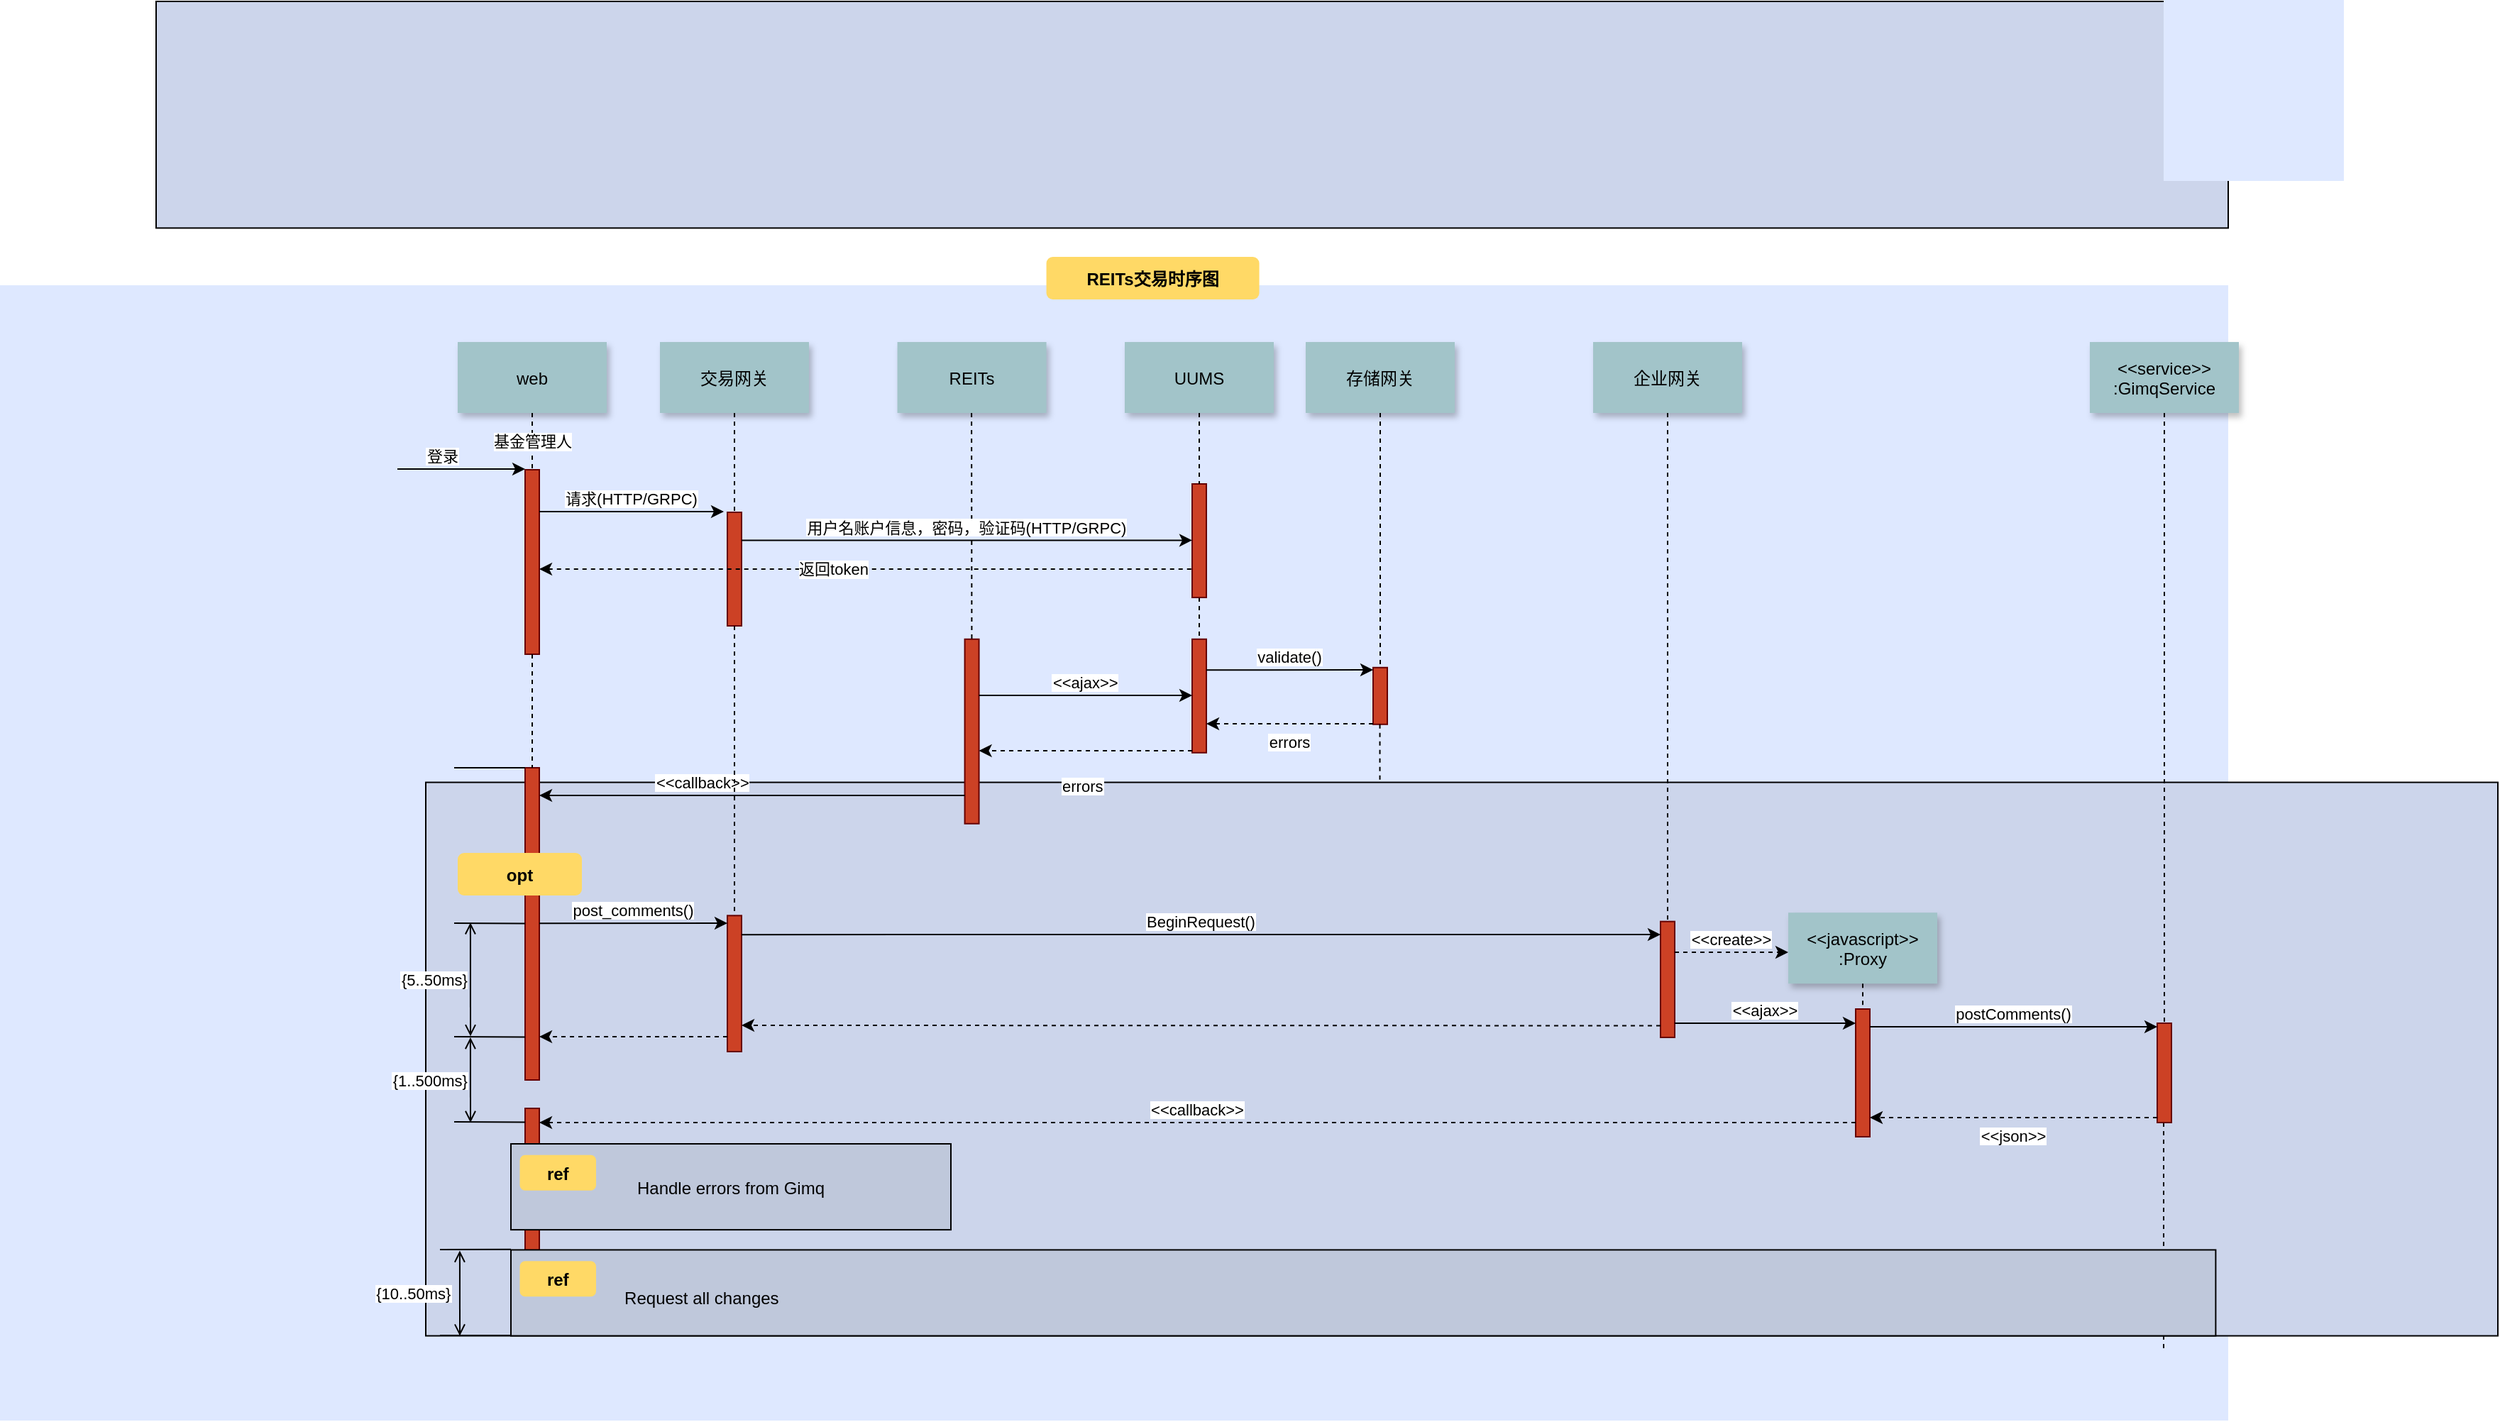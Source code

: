 <mxfile version="13.5.4" type="github" pages="2">
  <diagram name="Page-1" id="9361dd3d-8414-5efd-6122-117bd74ce7a7">
    <mxGraphModel dx="1438" dy="924" grid="1" gridSize="10" guides="1" tooltips="1" connect="1" arrows="1" fold="1" page="0" pageScale="1.5" pageWidth="826" pageHeight="1169" background="#ffffff" math="0" shadow="0">
      <root>
        <mxCell id="0" />
        <mxCell id="1" parent="0" />
        <mxCell id="69" value="" style="fillColor=#DEE8FF;strokeColor=none" parent="1" vertex="1">
          <mxGeometry x="-170" y="20" width="1570" height="800" as="geometry" />
        </mxCell>
        <mxCell id="20" value="" style="fillColor=#CCD5EB" parent="1" vertex="1">
          <mxGeometry x="130" y="370.28" width="1460" height="390" as="geometry" />
        </mxCell>
        <mxCell id="81" value="" style="edgeStyle=elbowEdgeStyle;elbow=horizontal;endArrow=none;dashed=1" parent="1" edge="1">
          <mxGeometry x="1460" y="437.894" width="100" height="100" as="geometry">
            <mxPoint x="1354.5" y="610" as="sourcePoint" />
            <mxPoint x="1354.5" y="770" as="targetPoint" />
          </mxGeometry>
        </mxCell>
        <mxCell id="2" value="" style="fillColor=#CC4125;strokeColor=#660000" parent="1" vertex="1">
          <mxGeometry x="200" y="150" width="10" height="130" as="geometry" />
        </mxCell>
        <mxCell id="3" value="登录" style="edgeStyle=none;verticalLabelPosition=top;verticalAlign=bottom;labelPosition=left;align=right" parent="1" edge="1">
          <mxGeometry x="110" y="49.5" width="100" height="100" as="geometry">
            <mxPoint x="110" y="149.5" as="sourcePoint" />
            <mxPoint x="200" y="149.5" as="targetPoint" />
          </mxGeometry>
        </mxCell>
        <mxCell id="4" value="web" style="shadow=1;fillColor=#A2C4C9;strokeColor=none" parent="1" vertex="1">
          <mxGeometry x="152.5" y="60" width="105" height="50" as="geometry" />
        </mxCell>
        <mxCell id="6" value="" style="fillColor=#CC4125;strokeColor=#660000" parent="1" vertex="1">
          <mxGeometry x="342.5" y="180" width="10" height="80" as="geometry" />
        </mxCell>
        <mxCell id="7" value="交易网关" style="shadow=1;fillColor=#A2C4C9;strokeColor=none" parent="1" vertex="1">
          <mxGeometry x="295" y="60" width="105" height="50" as="geometry" />
        </mxCell>
        <mxCell id="8" value="" style="edgeStyle=none;endArrow=none;dashed=1" parent="1" source="7" target="6" edge="1">
          <mxGeometry x="272.335" y="165" width="100" height="100" as="geometry">
            <mxPoint x="347.259" y="110" as="sourcePoint" />
            <mxPoint x="347.576" y="165" as="targetPoint" />
          </mxGeometry>
        </mxCell>
        <mxCell id="9" value="请求(HTTP/GRPC)" style="edgeStyle=none;verticalLabelPosition=top;verticalAlign=bottom" parent="1" edge="1">
          <mxGeometry x="220" y="92" width="100" height="100" as="geometry">
            <mxPoint x="210" y="179.5" as="sourcePoint" />
            <mxPoint x="340" y="179.5" as="targetPoint" />
          </mxGeometry>
        </mxCell>
        <mxCell id="15" value="REITs" style="shadow=1;fillColor=#A2C4C9;strokeColor=none" parent="1" vertex="1">
          <mxGeometry x="462.284" y="60.0" width="105" height="50" as="geometry" />
        </mxCell>
        <mxCell id="17" value="" style="fillColor=#CC4125;strokeColor=#660000" parent="1" vertex="1">
          <mxGeometry x="509.784" y="269.394" width="10" height="130" as="geometry" />
        </mxCell>
        <mxCell id="21" value="" style="fillColor=#CC4125;strokeColor=#660000" parent="1" vertex="1">
          <mxGeometry x="670" y="269.394" width="10" height="80" as="geometry" />
        </mxCell>
        <mxCell id="22" value="UUMS" style="shadow=1;fillColor=#A2C4C9;strokeColor=none" parent="1" vertex="1">
          <mxGeometry x="622.5" y="60" width="105" height="50" as="geometry" />
        </mxCell>
        <mxCell id="23" value="" style="edgeStyle=none;endArrow=none;dashed=1" parent="1" source="YypcNVnMSKggXqCYCxA9-91" target="21" edge="1">
          <mxGeometry x="614.488" y="175.0" width="100" height="100" as="geometry">
            <mxPoint x="674.653" y="110" as="sourcePoint" />
            <mxPoint x="674.653" y="260" as="targetPoint" />
          </mxGeometry>
        </mxCell>
        <mxCell id="24" value="存储网关" style="shadow=1;fillColor=#A2C4C9;strokeColor=none" parent="1" vertex="1">
          <mxGeometry x="750" y="60" width="105" height="50" as="geometry" />
        </mxCell>
        <mxCell id="25" value="" style="edgeStyle=none;endArrow=none;dashed=1" parent="1" source="24" target="26" edge="1">
          <mxGeometry x="727.335" y="165" width="100" height="100" as="geometry">
            <mxPoint x="802.259" y="110" as="sourcePoint" />
            <mxPoint x="802.576" y="165" as="targetPoint" />
          </mxGeometry>
        </mxCell>
        <mxCell id="26" value="" style="fillColor=#CC4125;strokeColor=#660000" parent="1" vertex="1">
          <mxGeometry x="797.5" y="289.394" width="10" height="40" as="geometry" />
        </mxCell>
        <mxCell id="27" value="&lt;&lt;ajax&gt;&gt;" style="edgeStyle=elbowEdgeStyle;elbow=vertical;verticalLabelPosition=top;verticalAlign=bottom" parent="1" source="17" target="21" edge="1">
          <mxGeometry x="540" y="270" width="100" height="100" as="geometry">
            <mxPoint x="540" y="370" as="sourcePoint" />
            <mxPoint x="640" y="270" as="targetPoint" />
            <Array as="points">
              <mxPoint x="600" y="309" />
              <mxPoint x="590" y="270" />
            </Array>
          </mxGeometry>
        </mxCell>
        <mxCell id="28" value="errors" style="edgeStyle=elbowEdgeStyle;elbow=vertical;dashed=1;verticalLabelPosition=bottom;verticalAlign=top" parent="1" source="21" target="17" edge="1">
          <mxGeometry width="100" height="100" as="geometry">
            <mxPoint x="529.784" y="280" as="sourcePoint" />
            <mxPoint x="680" y="280" as="targetPoint" />
            <Array as="points">
              <mxPoint x="593" y="348" />
            </Array>
            <mxPoint x="-2" y="12" as="offset" />
          </mxGeometry>
        </mxCell>
        <mxCell id="30" value="企业网关" style="shadow=1;fillColor=#A2C4C9;strokeColor=none" parent="1" vertex="1">
          <mxGeometry x="952.5" y="60" width="105" height="50" as="geometry" />
        </mxCell>
        <mxCell id="33" value="" style="edgeStyle=elbowEdgeStyle;elbow=horizontal;endArrow=none;dashed=1" parent="1" source="4" target="2" edge="1">
          <mxGeometry x="230.0" y="310" width="100" height="100" as="geometry">
            <mxPoint x="230.0" y="410" as="sourcePoint" />
            <mxPoint x="330" y="310" as="targetPoint" />
          </mxGeometry>
        </mxCell>
        <mxCell id="YypcNVnMSKggXqCYCxA9-98" value="&lt;span style=&quot;text-align: right&quot;&gt;基金管理人&lt;/span&gt;" style="edgeLabel;html=1;align=center;verticalAlign=middle;resizable=0;points=[];" parent="33" vertex="1" connectable="0">
          <mxGeometry relative="1" as="geometry">
            <mxPoint x="-0.1" as="offset" />
          </mxGeometry>
        </mxCell>
        <mxCell id="34" value="validate()" style="edgeStyle=elbowEdgeStyle;elbow=vertical;verticalLabelPosition=top;verticalAlign=bottom" parent="1" edge="1">
          <mxGeometry x="550" y="261.736" width="100" height="100" as="geometry">
            <mxPoint x="680" y="291.13" as="sourcePoint" />
            <mxPoint x="797.5" y="291.13" as="targetPoint" />
            <Array as="points" />
          </mxGeometry>
        </mxCell>
        <mxCell id="35" value="errors" style="edgeStyle=elbowEdgeStyle;elbow=vertical;dashed=1;verticalLabelPosition=bottom;verticalAlign=top" parent="1" edge="1">
          <mxGeometry x="560" y="309.653" width="100" height="100" as="geometry">
            <mxPoint x="797.5" y="329.047" as="sourcePoint" />
            <mxPoint x="680" y="329.047" as="targetPoint" />
            <Array as="points" />
          </mxGeometry>
        </mxCell>
        <mxCell id="38" value="" style="edgeStyle=elbowEdgeStyle;elbow=horizontal;endArrow=none;dashed=1" parent="1" edge="1">
          <mxGeometry x="932.259" y="240" width="100" height="100" as="geometry">
            <mxPoint x="802.259" y="329.394" as="sourcePoint" />
            <mxPoint x="802.259" y="370" as="targetPoint" />
            <Array as="points">
              <mxPoint x="802.259" y="350" />
            </Array>
          </mxGeometry>
        </mxCell>
        <mxCell id="42" value="" style="fillColor=#CC4125;strokeColor=#660000" parent="1" vertex="1">
          <mxGeometry x="200" y="360" width="10" height="220" as="geometry" />
        </mxCell>
        <mxCell id="43" value="             &lt;&lt;callback&gt;&gt;                                " style="edgeStyle=elbowEdgeStyle;elbow=vertical;dashed=0;verticalLabelPosition=top;verticalAlign=bottom;align=right" parent="1" source="17" target="42" edge="1">
          <mxGeometry x="190" y="329.759" width="100" height="100" as="geometry">
            <mxPoint x="500" y="310" as="sourcePoint" />
            <mxPoint x="220" y="370" as="targetPoint" />
            <Array as="points" />
          </mxGeometry>
        </mxCell>
        <mxCell id="44" value="" style="edgeStyle=none;dashed=1;endArrow=none" parent="1" source="2" target="42" edge="1">
          <mxGeometry x="50" y="300" width="100" height="100" as="geometry">
            <mxPoint x="50" y="400" as="sourcePoint" />
            <mxPoint x="150" y="300" as="targetPoint" />
          </mxGeometry>
        </mxCell>
        <mxCell id="46" value="" style="edgeStyle=elbowEdgeStyle;elbow=vertical;endArrow=none" parent="1" source="42" edge="1">
          <mxGeometry x="60" y="310" width="100" height="100" as="geometry">
            <mxPoint x="60" y="410" as="sourcePoint" />
            <mxPoint x="150" y="360" as="targetPoint" />
          </mxGeometry>
        </mxCell>
        <mxCell id="48" value="" style="fillColor=#CC4125;strokeColor=#660000" parent="1" vertex="1">
          <mxGeometry x="342.5" y="464.167" width="10" height="95.833" as="geometry" />
        </mxCell>
        <mxCell id="49" value="" style="fillColor=#CC4125;strokeColor=#660000" parent="1" vertex="1">
          <mxGeometry x="1000" y="468.333" width="10" height="81.667" as="geometry" />
        </mxCell>
        <mxCell id="50" value="" style="edgeStyle=none;endArrow=none;dashed=1" parent="1" source="30" target="49" edge="1">
          <mxGeometry x="956.571" y="205" width="100" height="100" as="geometry">
            <mxPoint x="1031.736" y="150" as="sourcePoint" />
            <mxPoint x="1031.736" y="329.394" as="targetPoint" />
          </mxGeometry>
        </mxCell>
        <mxCell id="51" value="post_comments()" style="edgeStyle=elbowEdgeStyle;elbow=vertical;verticalLabelPosition=top;verticalAlign=bottom" parent="1" edge="1">
          <mxGeometry x="212.5" y="469.583" width="100" height="100" as="geometry">
            <mxPoint x="210" y="469.583" as="sourcePoint" />
            <mxPoint x="342.5" y="469.583" as="targetPoint" />
            <Array as="points" />
          </mxGeometry>
        </mxCell>
        <mxCell id="52" value="" style="edgeStyle=none;endArrow=none;dashed=1" parent="1" source="6" target="48" edge="1">
          <mxGeometry x="376.571" y="339.697" width="100" height="100" as="geometry">
            <mxPoint x="451.736" y="284.697" as="sourcePoint" />
            <mxPoint x="451.736" y="464.091" as="targetPoint" />
          </mxGeometry>
        </mxCell>
        <mxCell id="53" value="BeginRequest()" style="edgeStyle=elbowEdgeStyle;elbow=vertical;verticalLabelPosition=top;verticalAlign=bottom" parent="1" edge="1">
          <mxGeometry x="530" y="436.806" width="100" height="100" as="geometry">
            <mxPoint x="352.5" y="477.569" as="sourcePoint" />
            <mxPoint x="1000" y="477.569" as="targetPoint" />
            <Array as="points" />
          </mxGeometry>
        </mxCell>
        <mxCell id="54" value="" style="edgeStyle=elbowEdgeStyle;elbow=vertical;dashed=1;verticalLabelPosition=bottom;verticalAlign=top" parent="1" edge="1">
          <mxGeometry x="530" y="549.078" width="100" height="100" as="geometry">
            <mxPoint x="1000" y="541.736" as="sourcePoint" />
            <mxPoint x="352.5" y="541.736" as="targetPoint" />
            <Array as="points" />
          </mxGeometry>
        </mxCell>
        <mxCell id="55" value="&lt;&lt;javascript&gt;&gt;&#xa;:Proxy" style="shadow=1;fillColor=#A2C4C9;strokeColor=none" parent="1" vertex="1">
          <mxGeometry x="1090" y="462.083" width="105" height="50" as="geometry" />
        </mxCell>
        <mxCell id="56" value="" style="edgeStyle=none;endArrow=none;dashed=1" parent="1" source="55" target="57" edge="1">
          <mxGeometry x="1204.071" y="380.087" width="100" height="100" as="geometry">
            <mxPoint x="1279.236" y="325.087" as="sourcePoint" />
            <mxPoint x="1350" y="445.087" as="targetPoint" />
          </mxGeometry>
        </mxCell>
        <mxCell id="57" value="" style="fillColor=#CC4125;strokeColor=#660000" parent="1" vertex="1">
          <mxGeometry x="1137.5" y="530" width="10" height="90" as="geometry" />
        </mxCell>
        <mxCell id="58" value="" style="fillColor=#CC4125;strokeColor=#660000" parent="1" vertex="1">
          <mxGeometry x="1350" y="540" width="10" height="70" as="geometry" />
        </mxCell>
        <mxCell id="60" value="&lt;&lt;create&gt;&gt;" style="edgeStyle=elbowEdgeStyle;elbow=vertical;verticalLabelPosition=top;verticalAlign=bottom;dashed=1" parent="1" source="49" target="55" edge="1">
          <mxGeometry x="901.25" y="322.5" width="100" height="100" as="geometry">
            <mxPoint x="1031.25" y="351.894" as="sourcePoint" />
            <mxPoint x="1148.75" y="351.894" as="targetPoint" />
            <Array as="points" />
          </mxGeometry>
        </mxCell>
        <mxCell id="61" value="&lt;&lt;ajax&gt;&gt;" style="edgeStyle=elbowEdgeStyle;elbow=vertical;verticalLabelPosition=top;verticalAlign=bottom" parent="1" source="49" target="57" edge="1">
          <mxGeometry x="1065" y="359.5" width="100" height="100" as="geometry">
            <mxPoint x="1044.784" y="359.5" as="sourcePoint" />
            <mxPoint x="1195" y="359.5" as="targetPoint" />
            <Array as="points" />
          </mxGeometry>
        </mxCell>
        <mxCell id="62" value="postComments()" style="edgeStyle=elbowEdgeStyle;elbow=vertical;verticalLabelPosition=top;verticalAlign=bottom" parent="1" edge="1">
          <mxGeometry x="1225" y="309.5" width="100" height="100" as="geometry">
            <mxPoint x="1147.5" y="542.5" as="sourcePoint" />
            <mxPoint x="1350" y="542.5" as="targetPoint" />
            <Array as="points" />
          </mxGeometry>
        </mxCell>
        <mxCell id="63" value="&lt;&lt;json&gt;&gt;" style="edgeStyle=elbowEdgeStyle;elbow=vertical;dashed=1;verticalLabelPosition=bottom;verticalAlign=top" parent="1" edge="1">
          <mxGeometry x="1075" y="396" width="100" height="100" as="geometry">
            <mxPoint x="1350" y="606.5" as="sourcePoint" />
            <mxPoint x="1147.5" y="606.5" as="targetPoint" />
            <Array as="points" />
          </mxGeometry>
        </mxCell>
        <mxCell id="64" value="&lt;&lt;service&gt;&gt;&#xa;:GimqService" style="shadow=1;fillColor=#A2C4C9;strokeColor=none" parent="1" vertex="1">
          <mxGeometry x="1302.5" y="60" width="105" height="50" as="geometry" />
        </mxCell>
        <mxCell id="65" value="" style="edgeStyle=none;endArrow=none;dashed=1" parent="1" source="64" target="58" edge="1">
          <mxGeometry x="1174.071" y="210" width="100" height="100" as="geometry">
            <mxPoint x="1222.5" y="115" as="sourcePoint" />
            <mxPoint x="1222.5" y="445" as="targetPoint" />
          </mxGeometry>
        </mxCell>
        <mxCell id="66" value="" style="fillColor=#CC4125;strokeColor=#660000" parent="1" vertex="1">
          <mxGeometry x="200" y="600" width="10" height="130" as="geometry" />
        </mxCell>
        <mxCell id="67" value="" style="edgeStyle=elbowEdgeStyle;elbow=vertical;dashed=1;verticalLabelPosition=bottom;verticalAlign=top" parent="1" edge="1">
          <mxGeometry x="507.5" y="664.342" width="100" height="100" as="geometry">
            <mxPoint x="342.5" y="549.5" as="sourcePoint" />
            <mxPoint x="210" y="549.5" as="targetPoint" />
            <Array as="points" />
          </mxGeometry>
        </mxCell>
        <mxCell id="68" value="&lt;&lt;callback&gt;&gt;" style="edgeStyle=elbowEdgeStyle;elbow=vertical;dashed=1;verticalLabelPosition=bottom;verticalAlign=bottom" parent="1" source="57" target="66" edge="1">
          <mxGeometry x="540" y="559.078" width="100" height="100" as="geometry">
            <mxPoint x="1010" y="551.736" as="sourcePoint" />
            <mxPoint x="362.5" y="551.736" as="targetPoint" />
            <Array as="points" />
          </mxGeometry>
        </mxCell>
        <mxCell id="71" value="REITs交易时序图" style="rounded=1;fontStyle=1;fillColor=#FFD966;strokeColor=none" parent="1" vertex="1">
          <mxGeometry x="567.28" width="150" height="30" as="geometry" />
        </mxCell>
        <mxCell id="72" value="opt" style="rounded=1;fontStyle=1;fillColor=#FFD966;strokeColor=none" parent="1" vertex="1">
          <mxGeometry x="152.5" y="420" width="87.5" height="30" as="geometry" />
        </mxCell>
        <mxCell id="74" value="Handle errors from Gimq" style="fillColor=#BFC8DB" parent="1" vertex="1">
          <mxGeometry x="190" y="625" width="310" height="60.556" as="geometry" />
        </mxCell>
        <mxCell id="75" value="ref" style="rounded=1;fontStyle=1;fillColor=#FFD966;strokeColor=none" parent="1" vertex="1">
          <mxGeometry x="196.25" y="632.894" width="53.75" height="25" as="geometry" />
        </mxCell>
        <mxCell id="76" value="" style="align=left;fillColor=#BFC8DB" parent="1" vertex="1">
          <mxGeometry x="190.0" y="699.722" width="1201.194" height="60.556" as="geometry" />
        </mxCell>
        <mxCell id="77" value="ref" style="rounded=1;fontStyle=1;fillColor=#FFD966;strokeColor=none" parent="1" vertex="1">
          <mxGeometry x="196.25" y="707.616" width="53.75" height="25" as="geometry" />
        </mxCell>
        <mxCell id="78" value="Request all changes" style="text;align=left" parent="1" vertex="1">
          <mxGeometry x="268.056" y="720.116" width="351.806" height="26" as="geometry" />
        </mxCell>
        <mxCell id="82" value="" style="edgeStyle=elbowEdgeStyle;elbow=vertical;endArrow=none" parent="1" edge="1">
          <mxGeometry x="60.0" y="419.711" width="100" height="100" as="geometry">
            <mxPoint x="200" y="469.711" as="sourcePoint" />
            <mxPoint x="150.0" y="469.711" as="targetPoint" />
          </mxGeometry>
        </mxCell>
        <mxCell id="83" value="" style="edgeStyle=elbowEdgeStyle;elbow=vertical;endArrow=none" parent="1" edge="1">
          <mxGeometry x="60" y="499.711" width="100" height="100" as="geometry">
            <mxPoint x="200.0" y="549.711" as="sourcePoint" />
            <mxPoint x="150" y="549.711" as="targetPoint" />
          </mxGeometry>
        </mxCell>
        <mxCell id="84" value="" style="edgeStyle=elbowEdgeStyle;elbow=vertical;endArrow=none" parent="1" edge="1">
          <mxGeometry x="60.0" y="559.711" width="100" height="100" as="geometry">
            <mxPoint x="200" y="609.711" as="sourcePoint" />
            <mxPoint x="150.0" y="609.711" as="targetPoint" />
          </mxGeometry>
        </mxCell>
        <mxCell id="85" value="" style="edgeStyle=elbowEdgeStyle;elbow=vertical;endArrow=none" parent="1" edge="1">
          <mxGeometry x="50.0" y="649.433" width="100" height="100" as="geometry">
            <mxPoint x="190.0" y="699.433" as="sourcePoint" />
            <mxPoint x="140" y="699.433" as="targetPoint" />
          </mxGeometry>
        </mxCell>
        <mxCell id="86" value="" style="edgeStyle=elbowEdgeStyle;elbow=vertical;endArrow=none" parent="1" edge="1">
          <mxGeometry x="50.0" y="709.988" width="100" height="100" as="geometry">
            <mxPoint x="190.0" y="759.988" as="sourcePoint" />
            <mxPoint x="140.0" y="759.988" as="targetPoint" />
          </mxGeometry>
        </mxCell>
        <mxCell id="87" value="{5..50ms}" style="edgeStyle=elbowEdgeStyle;elbow=horizontal;startArrow=open;endArrow=open;labelPosition=left;align=right" parent="1" edge="1">
          <mxGeometry x="41.447" y="479.167" width="100" height="100" as="geometry">
            <mxPoint x="161.447" y="469.167" as="sourcePoint" />
            <mxPoint x="161.447" y="549.167" as="targetPoint" />
          </mxGeometry>
        </mxCell>
        <mxCell id="88" value="{1..500ms}" style="edgeStyle=elbowEdgeStyle;elbow=horizontal;startArrow=open;endArrow=open;labelPosition=left;align=right" parent="1" edge="1">
          <mxGeometry x="42.894" y="560" width="100" height="100" as="geometry">
            <mxPoint x="161.447" y="550" as="sourcePoint" />
            <mxPoint x="161.447" y="610" as="targetPoint" />
          </mxGeometry>
        </mxCell>
        <mxCell id="89" value="{10..50ms}" style="edgeStyle=elbowEdgeStyle;elbow=horizontal;startArrow=open;endArrow=open;labelPosition=left;align=right" parent="1" edge="1">
          <mxGeometry width="100" height="100" as="geometry">
            <mxPoint x="153.947" y="700.278" as="sourcePoint" />
            <mxPoint x="153.947" y="760.278" as="targetPoint" />
            <mxPoint x="-4.236" y="-0.278" as="offset" />
          </mxGeometry>
        </mxCell>
        <mxCell id="YypcNVnMSKggXqCYCxA9-90" value="" style="edgeStyle=none;endArrow=none;dashed=1" parent="1" target="17" edge="1">
          <mxGeometry x="454.038" y="175.0" width="100" height="100" as="geometry">
            <mxPoint x="514.55" y="110" as="sourcePoint" />
            <mxPoint x="514.55" y="269.394" as="targetPoint" />
          </mxGeometry>
        </mxCell>
        <mxCell id="YypcNVnMSKggXqCYCxA9-91" value="" style="fillColor=#CC4125;strokeColor=#660000" parent="1" vertex="1">
          <mxGeometry x="670" y="160.004" width="10" height="80" as="geometry" />
        </mxCell>
        <mxCell id="YypcNVnMSKggXqCYCxA9-92" value="" style="edgeStyle=none;endArrow=none;dashed=1" parent="1" source="22" target="YypcNVnMSKggXqCYCxA9-91" edge="1">
          <mxGeometry x="614.488" y="175.0" width="100" height="100" as="geometry">
            <mxPoint x="675" y="110" as="sourcePoint" />
            <mxPoint x="675" y="269.394" as="targetPoint" />
          </mxGeometry>
        </mxCell>
        <mxCell id="YypcNVnMSKggXqCYCxA9-93" value="用户名账户信息，密码，验证码(HTTP/GRPC)" style="edgeStyle=elbowEdgeStyle;elbow=vertical;verticalLabelPosition=top;verticalAlign=bottom;entryX=0;entryY=0.5;entryDx=0;entryDy=0;" parent="1" target="YypcNVnMSKggXqCYCxA9-91" edge="1">
          <mxGeometry x="372.72" y="199.72" width="100" height="100" as="geometry">
            <mxPoint x="352.504" y="199.72" as="sourcePoint" />
            <mxPoint x="620" y="200" as="targetPoint" />
            <Array as="points">
              <mxPoint x="422.72" y="199.72" />
            </Array>
          </mxGeometry>
        </mxCell>
        <mxCell id="YypcNVnMSKggXqCYCxA9-95" value="" style="edgeStyle=none;verticalLabelPosition=top;verticalAlign=bottom;endArrow=none;startArrow=classic;dashed=1;exitX=1;exitY=0.5;exitDx=0;exitDy=0;entryX=0;entryY=0.75;entryDx=0;entryDy=0;" parent="1" target="YypcNVnMSKggXqCYCxA9-91" edge="1">
          <mxGeometry x="407.5" y="132.159" width="100" height="100" as="geometry">
            <mxPoint x="210" y="220" as="sourcePoint" />
            <mxPoint x="527.5" y="219.659" as="targetPoint" />
            <Array as="points" />
          </mxGeometry>
        </mxCell>
        <mxCell id="YypcNVnMSKggXqCYCxA9-97" value="返回token" style="edgeLabel;html=1;align=center;verticalAlign=middle;resizable=0;points=[];" parent="YypcNVnMSKggXqCYCxA9-95" vertex="1" connectable="0">
          <mxGeometry relative="1" as="geometry">
            <mxPoint x="-23" as="offset" />
          </mxGeometry>
        </mxCell>
        <mxCell id="UpD4P_00_JOFMLl8YiXc-91" value="" style="fillColor=#CCD5EB" parent="1" vertex="1">
          <mxGeometry x="-60" y="-180" width="1460" height="159.69" as="geometry" />
        </mxCell>
      </root>
    </mxGraphModel>
  </diagram>
  <diagram id="u5ApIbTFqXXYxqOQHgdF" name="第 2 页">
    <mxGraphModel dx="4249" dy="2417" grid="1" gridSize="5" guides="1" tooltips="1" connect="1" arrows="1" fold="1" page="1" pageScale="1" pageWidth="827" pageHeight="1169" math="0" shadow="0">
      <root>
        <mxCell id="Qp8LGx2am25BI7LuQ1px-0" />
        <mxCell id="Qp8LGx2am25BI7LuQ1px-1" parent="Qp8LGx2am25BI7LuQ1px-0" />
        <mxCell id="zfv1P-phXISMb_NBBrQO-0" value="" style="fillColor=#DEE8FF;strokeColor=none" parent="Qp8LGx2am25BI7LuQ1px-1" vertex="1">
          <mxGeometry x="-1650" y="-1165" width="2048.5" height="1387" as="geometry" />
        </mxCell>
        <mxCell id="DMQ4lBBP8DXpzSE-sa22-23" value="" style="rounded=1;whiteSpace=wrap;html=1;fontSize=22;fillColor=#ffe6cc;strokeColor=#d79b00;" parent="Qp8LGx2am25BI7LuQ1px-1" vertex="1">
          <mxGeometry x="-1622.5" y="-530" width="1945" height="645" as="geometry" />
        </mxCell>
        <mxCell id="DMQ4lBBP8DXpzSE-sa22-19" value="" style="rounded=1;whiteSpace=wrap;html=1;fontSize=22;fillColor=#f5f5f5;strokeColor=#666666;fontColor=#333333;" parent="Qp8LGx2am25BI7LuQ1px-1" vertex="1">
          <mxGeometry x="-1625" y="-960" width="1945" height="220" as="geometry" />
        </mxCell>
        <mxCell id="DMQ4lBBP8DXpzSE-sa22-17" value="" style="rounded=1;whiteSpace=wrap;html=1;fontSize=22;strokeColor=#82b366;fillColor=#d5e8d4;" parent="Qp8LGx2am25BI7LuQ1px-1" vertex="1">
          <mxGeometry x="-1610" y="-725" width="1940" height="160" as="geometry" />
        </mxCell>
        <mxCell id="zfv1P-phXISMb_NBBrQO-73" value="REITs交易时序图" style="rounded=1;fontStyle=1;fillColor=#FFD966;strokeColor=none;fontSize=22;" parent="Qp8LGx2am25BI7LuQ1px-1" vertex="1">
          <mxGeometry x="-827" y="-1140" width="307" height="60" as="geometry" />
        </mxCell>
        <mxCell id="zfv1P-phXISMb_NBBrQO-75" value="&lt;font style=&quot;font-size: 24px&quot;&gt;&lt;b&gt;web&lt;/b&gt;&lt;/font&gt;" style="rounded=1;whiteSpace=wrap;html=1;fillColor=#ffcd28;fontSize=22;gradientColor=#ffa500;strokeColor=#d79b00;" parent="Qp8LGx2am25BI7LuQ1px-1" vertex="1">
          <mxGeometry x="-1470" y="-1050" width="170" height="60" as="geometry" />
        </mxCell>
        <mxCell id="zfv1P-phXISMb_NBBrQO-76" value="&lt;font style=&quot;font-size: 24px&quot;&gt;&lt;b&gt;交易网关&lt;/b&gt;&lt;/font&gt;" style="rounded=1;whiteSpace=wrap;html=1;fillColor=#dae8fc;fontSize=22;gradientColor=#7ea6e0;strokeColor=#6c8ebf;" parent="Qp8LGx2am25BI7LuQ1px-1" vertex="1">
          <mxGeometry x="-1190" y="-1050" width="170" height="60" as="geometry" />
        </mxCell>
        <mxCell id="zfv1P-phXISMb_NBBrQO-77" value="&lt;b&gt;&lt;font style=&quot;font-size: 24px&quot;&gt;REITs服务&lt;/font&gt;&lt;/b&gt;" style="rounded=1;whiteSpace=wrap;html=1;fillColor=#d5e8d4;fontSize=22;gradientColor=#97d077;strokeColor=#82b366;" parent="Qp8LGx2am25BI7LuQ1px-1" vertex="1">
          <mxGeometry x="-940" y="-1050" width="170" height="60" as="geometry" />
        </mxCell>
        <mxCell id="zfv1P-phXISMb_NBBrQO-78" value="&lt;b&gt;&lt;font style=&quot;font-size: 24px&quot;&gt;UUMS&lt;/font&gt;&lt;/b&gt;" style="rounded=1;whiteSpace=wrap;html=1;fillColor=#fff2cc;fontSize=22;gradientColor=#ffd966;strokeColor=#d6b656;" parent="Qp8LGx2am25BI7LuQ1px-1" vertex="1">
          <mxGeometry x="-650" y="-1050" width="170" height="60" as="geometry" />
        </mxCell>
        <mxCell id="DMQ4lBBP8DXpzSE-sa22-0" value="&lt;font style=&quot;font-size: 24px&quot;&gt;&lt;b&gt;存储网关&lt;/b&gt;&lt;/font&gt;" style="rounded=1;whiteSpace=wrap;html=1;fillColor=#f5f5f5;fontSize=22;gradientColor=#b3b3b3;strokeColor=#666666;" parent="Qp8LGx2am25BI7LuQ1px-1" vertex="1">
          <mxGeometry x="-390" y="-1050" width="170" height="60" as="geometry" />
        </mxCell>
        <mxCell id="DMQ4lBBP8DXpzSE-sa22-1" value="&lt;b&gt;&lt;font style=&quot;font-size: 24px&quot;&gt;企业网关&lt;/font&gt;&lt;/b&gt;" style="rounded=1;whiteSpace=wrap;html=1;fillColor=#dae8fc;fontSize=22;gradientColor=#7ea6e0;strokeColor=#6c8ebf;" parent="Qp8LGx2am25BI7LuQ1px-1" vertex="1">
          <mxGeometry x="-130" y="-1050" width="170" height="60" as="geometry" />
        </mxCell>
        <mxCell id="DMQ4lBBP8DXpzSE-sa22-2" value="&lt;b&gt;&lt;font style=&quot;font-size: 24px&quot;&gt;业管平台&lt;/font&gt;&lt;/b&gt;" style="rounded=1;whiteSpace=wrap;html=1;fillColor=#e6d0de;fontSize=22;gradientColor=#d5739d;strokeColor=#996185;" parent="Qp8LGx2am25BI7LuQ1px-1" vertex="1">
          <mxGeometry x="110" y="-1050" width="170" height="60" as="geometry" />
        </mxCell>
        <mxCell id="DMQ4lBBP8DXpzSE-sa22-8" value="" style="endArrow=none;dashed=1;html=1;fontSize=22;entryX=0.413;entryY=1.009;entryDx=0;entryDy=0;entryPerimeter=0;" parent="Qp8LGx2am25BI7LuQ1px-1" target="zfv1P-phXISMb_NBBrQO-75" edge="1" source="UzzSqA8eezPBpphtxFd--22">
          <mxGeometry width="50" height="50" relative="1" as="geometry">
            <mxPoint x="-1400" y="-784.778" as="sourcePoint" />
            <mxPoint x="-1395" y="-990" as="targetPoint" />
          </mxGeometry>
        </mxCell>
        <mxCell id="DMQ4lBBP8DXpzSE-sa22-9" value="" style="endArrow=none;dashed=1;html=1;fontSize=22;" parent="Qp8LGx2am25BI7LuQ1px-1" edge="1">
          <mxGeometry width="50" height="50" relative="1" as="geometry">
            <mxPoint x="-310" y="-870" as="sourcePoint" />
            <mxPoint x="-310" y="-989" as="targetPoint" />
          </mxGeometry>
        </mxCell>
        <mxCell id="DMQ4lBBP8DXpzSE-sa22-10" value="" style="endArrow=none;dashed=1;html=1;fontSize=22;" parent="Qp8LGx2am25BI7LuQ1px-1" source="m6hWaUQ9fFUowQkMyECI-12" edge="1">
          <mxGeometry width="50" height="50" relative="1" as="geometry">
            <mxPoint x="-566" y="240" as="sourcePoint" />
            <mxPoint x="-566.25" y="-990" as="targetPoint" />
          </mxGeometry>
        </mxCell>
        <mxCell id="DMQ4lBBP8DXpzSE-sa22-11" value="" style="endArrow=none;dashed=1;html=1;fontSize=22;entryX=0.5;entryY=1;entryDx=0;entryDy=0;" parent="Qp8LGx2am25BI7LuQ1px-1" source="m6hWaUQ9fFUowQkMyECI-39" target="zfv1P-phXISMb_NBBrQO-77" edge="1">
          <mxGeometry width="50" height="50" relative="1" as="geometry">
            <mxPoint x="-850" y="240" as="sourcePoint" />
            <mxPoint x="-850" y="-990" as="targetPoint" />
          </mxGeometry>
        </mxCell>
        <mxCell id="DMQ4lBBP8DXpzSE-sa22-12" value="" style="endArrow=none;dashed=1;html=1;fontSize=22;" parent="Qp8LGx2am25BI7LuQ1px-1" source="m6hWaUQ9fFUowQkMyECI-84" edge="1">
          <mxGeometry width="50" height="50" relative="1" as="geometry">
            <mxPoint x="-1106" y="-590" as="sourcePoint" />
            <mxPoint x="-1106.25" y="-990" as="targetPoint" />
          </mxGeometry>
        </mxCell>
        <mxCell id="DMQ4lBBP8DXpzSE-sa22-13" value="" style="endArrow=none;dashed=1;html=1;fontSize=22;" parent="Qp8LGx2am25BI7LuQ1px-1" edge="1">
          <mxGeometry width="50" height="50" relative="1" as="geometry">
            <mxPoint x="-46" y="-830" as="sourcePoint" />
            <mxPoint x="-45.83" y="-990" as="targetPoint" />
          </mxGeometry>
        </mxCell>
        <mxCell id="DMQ4lBBP8DXpzSE-sa22-14" value="" style="endArrow=none;dashed=1;html=1;fontSize=22;" parent="Qp8LGx2am25BI7LuQ1px-1" source="m6hWaUQ9fFUowQkMyECI-70" edge="1">
          <mxGeometry width="50" height="50" relative="1" as="geometry">
            <mxPoint x="194" y="-520" as="sourcePoint" />
            <mxPoint x="194.17" y="-990" as="targetPoint" />
          </mxGeometry>
        </mxCell>
        <mxCell id="DMQ4lBBP8DXpzSE-sa22-18" value="&lt;b&gt;&lt;font color=&quot;#ff8000&quot;&gt;登录认证&lt;/font&gt;&lt;/b&gt;" style="text;html=1;resizable=0;autosize=1;align=center;verticalAlign=middle;points=[];fillColor=none;strokeColor=none;rounded=0;fontSize=22;" parent="Qp8LGx2am25BI7LuQ1px-1" vertex="1">
          <mxGeometry x="-1620" y="-655" width="100" height="30" as="geometry" />
        </mxCell>
        <mxCell id="DMQ4lBBP8DXpzSE-sa22-24" value="&lt;b&gt;&lt;font color=&quot;#ff8000&quot;&gt;REITs交易&lt;/font&gt;&lt;/b&gt;" style="text;html=1;resizable=0;autosize=1;align=center;verticalAlign=middle;points=[];fillColor=none;strokeColor=none;rounded=0;fontSize=22;" parent="Qp8LGx2am25BI7LuQ1px-1" vertex="1">
          <mxGeometry x="-1620" y="-270" width="120" height="30" as="geometry" />
        </mxCell>
        <mxCell id="DMQ4lBBP8DXpzSE-sa22-25" value="" style="shape=umlActor;verticalLabelPosition=bottom;verticalAlign=top;html=1;outlineConnect=0;fillColor=#E0ECFF;fontSize=22;" parent="Qp8LGx2am25BI7LuQ1px-1" vertex="1">
          <mxGeometry x="-1350" y="-1035" width="20" height="30" as="geometry" />
        </mxCell>
        <mxCell id="m6hWaUQ9fFUowQkMyECI-4" value="账户信息，验证码(REST/GRPC)" style="edgeStyle=none;verticalLabelPosition=top;verticalAlign=bottom;entryX=0.25;entryY=0;entryDx=0;entryDy=0;fontSize=22;" parent="Qp8LGx2am25BI7LuQ1px-1" target="m6hWaUQ9fFUowQkMyECI-12" edge="1">
          <mxGeometry width="100" height="100" as="geometry">
            <mxPoint x="-1097" y="-630" as="sourcePoint" />
            <mxPoint x="-860" y="-630" as="targetPoint" />
            <mxPoint x="52" y="-10" as="offset" />
          </mxGeometry>
        </mxCell>
        <mxCell id="m6hWaUQ9fFUowQkMyECI-6" value="" style="endArrow=none;dashed=1;html=1;fontSize=22;" parent="Qp8LGx2am25BI7LuQ1px-1" source="m6hWaUQ9fFUowQkMyECI-94" edge="1">
          <mxGeometry width="50" height="50" relative="1" as="geometry">
            <mxPoint x="-1106" y="240.0" as="sourcePoint" />
            <mxPoint x="-1105.023" y="-600.0" as="targetPoint" />
          </mxGeometry>
        </mxCell>
        <mxCell id="m6hWaUQ9fFUowQkMyECI-12" value="" style="fillColor=#CC4125;strokeColor=#660000" parent="Qp8LGx2am25BI7LuQ1px-1" vertex="1">
          <mxGeometry x="-570" y="-630" width="10" height="30" as="geometry" />
        </mxCell>
        <mxCell id="m6hWaUQ9fFUowQkMyECI-13" value="" style="endArrow=none;dashed=1;html=1;fontSize=22;" parent="Qp8LGx2am25BI7LuQ1px-1" target="m6hWaUQ9fFUowQkMyECI-12" edge="1">
          <mxGeometry width="50" height="50" relative="1" as="geometry">
            <mxPoint x="-566.0" y="240" as="sourcePoint" />
            <mxPoint x="-566.25" y="-990" as="targetPoint" />
          </mxGeometry>
        </mxCell>
        <mxCell id="m6hWaUQ9fFUowQkMyECI-14" value="" style="edgeStyle=none;verticalLabelPosition=top;verticalAlign=bottom;endArrow=none;startArrow=classic;dashed=1;entryX=0;entryY=1;entryDx=0;entryDy=0;exitX=0.269;exitY=0.75;exitDx=0;exitDy=0;exitPerimeter=0;" parent="Qp8LGx2am25BI7LuQ1px-1" target="m6hWaUQ9fFUowQkMyECI-12" edge="1" source="DMQ4lBBP8DXpzSE-sa22-17">
          <mxGeometry x="-832.5" y="-683.341" width="100" height="100" as="geometry">
            <mxPoint x="-1387" y="-580" as="sourcePoint" />
            <mxPoint x="-570" y="-595.496" as="targetPoint" />
            <Array as="points" />
          </mxGeometry>
        </mxCell>
        <mxCell id="m6hWaUQ9fFUowQkMyECI-15" value="&lt;font style=&quot;font-size: 22px&quot;&gt;返回token&lt;/font&gt;" style="edgeLabel;html=1;align=center;verticalAlign=middle;resizable=0;points=[];" parent="m6hWaUQ9fFUowQkMyECI-14" vertex="1" connectable="0">
          <mxGeometry relative="1" as="geometry">
            <mxPoint x="-23" as="offset" />
          </mxGeometry>
        </mxCell>
        <mxCell id="m6hWaUQ9fFUowQkMyECI-22" value="" style="endArrow=none;dashed=1;html=1;fontSize=22;" parent="Qp8LGx2am25BI7LuQ1px-1" edge="1">
          <mxGeometry width="50" height="50" relative="1" as="geometry">
            <mxPoint x="-50.0" y="240" as="sourcePoint" />
            <mxPoint x="-45.26" y="-535" as="targetPoint" />
          </mxGeometry>
        </mxCell>
        <mxCell id="m6hWaUQ9fFUowQkMyECI-24" value="" style="endArrow=none;dashed=1;html=1;fontSize=22;" parent="Qp8LGx2am25BI7LuQ1px-1" edge="1">
          <mxGeometry width="50" height="50" relative="1" as="geometry">
            <mxPoint x="190.0" y="240" as="sourcePoint" />
            <mxPoint x="194.737" y="-525" as="targetPoint" />
          </mxGeometry>
        </mxCell>
        <mxCell id="m6hWaUQ9fFUowQkMyECI-32" value="&lt;b&gt;&lt;font color=&quot;#ff8000&quot;&gt;盘前初始化&lt;/font&gt;&lt;/b&gt;" style="text;html=1;resizable=0;autosize=1;align=center;verticalAlign=middle;points=[];fillColor=none;strokeColor=none;rounded=0;fontSize=22;" parent="Qp8LGx2am25BI7LuQ1px-1" vertex="1">
          <mxGeometry x="-1625" y="-870" width="130" height="30" as="geometry" />
        </mxCell>
        <mxCell id="m6hWaUQ9fFUowQkMyECI-37" value="" style="endArrow=none;dashed=1;html=1;fontSize=22;" parent="Qp8LGx2am25BI7LuQ1px-1" edge="1">
          <mxGeometry width="50" height="50" relative="1" as="geometry">
            <mxPoint x="-310.12" y="-740" as="sourcePoint" />
            <mxPoint x="-310.12" y="-875" as="targetPoint" />
          </mxGeometry>
        </mxCell>
        <mxCell id="m6hWaUQ9fFUowQkMyECI-39" value="" style="fillColor=#CC4125;strokeColor=#660000" parent="Qp8LGx2am25BI7LuQ1px-1" vertex="1">
          <mxGeometry x="-860" y="-790" width="10" height="40" as="geometry" />
        </mxCell>
        <mxCell id="m6hWaUQ9fFUowQkMyECI-40" value="" style="endArrow=none;dashed=1;html=1;fontSize=22;" parent="Qp8LGx2am25BI7LuQ1px-1" target="m6hWaUQ9fFUowQkMyECI-39" edge="1" source="UzzSqA8eezPBpphtxFd--48">
          <mxGeometry width="50" height="50" relative="1" as="geometry">
            <mxPoint x="-850" y="240" as="sourcePoint" />
            <mxPoint x="-850" y="-990.0" as="targetPoint" />
            <Array as="points">
              <mxPoint x="-855" y="-470" />
            </Array>
          </mxGeometry>
        </mxCell>
        <mxCell id="m6hWaUQ9fFUowQkMyECI-47" value="" style="endArrow=none;dashed=1;html=1;fontSize=22;" parent="Qp8LGx2am25BI7LuQ1px-1" edge="1">
          <mxGeometry width="50" height="50" relative="1" as="geometry">
            <mxPoint x="-46" y="-530" as="sourcePoint" />
            <mxPoint x="-45" y="-830" as="targetPoint" />
          </mxGeometry>
        </mxCell>
        <mxCell id="m6hWaUQ9fFUowQkMyECI-49" value="&lt;span style=&quot;background-color: rgb(255 , 255 , 255)&quot;&gt;获取参与用户的信息和基金产品信息&lt;/span&gt;&lt;span style=&quot;background-color: rgb(255 , 255 , 255)&quot;&gt;(REST/FTP)&lt;/span&gt;" style="text;html=1;resizable=0;autosize=1;align=center;verticalAlign=middle;points=[];fillColor=none;strokeColor=none;rounded=0;shadow=0;glass=0;sketch=0;fontSize=22;" parent="Qp8LGx2am25BI7LuQ1px-1" vertex="1">
          <mxGeometry x="-835" y="-790" width="490" height="30" as="geometry" />
        </mxCell>
        <mxCell id="m6hWaUQ9fFUowQkMyECI-56" value="" style="endArrow=classic;html=1;fontSize=22;entryX=0.931;entryY=0.091;entryDx=0;entryDy=0;entryPerimeter=0;" parent="Qp8LGx2am25BI7LuQ1px-1" target="DMQ4lBBP8DXpzSE-sa22-19" edge="1">
          <mxGeometry width="50" height="50" relative="1" as="geometry">
            <mxPoint x="-1390" y="-940" as="sourcePoint" />
            <mxPoint x="-320" y="-908" as="targetPoint" />
          </mxGeometry>
        </mxCell>
        <mxCell id="m6hWaUQ9fFUowQkMyECI-60" value="&lt;span style=&quot;background-color: rgb(255 , 255 , 255)&quot;&gt;上报公募REITs申请材料，公告文件等(REST/FTP)&lt;/span&gt;" style="text;html=1;resizable=0;autosize=1;align=center;verticalAlign=middle;points=[];fillColor=none;strokeColor=none;rounded=0;shadow=0;glass=0;sketch=0;fontSize=22;" parent="Qp8LGx2am25BI7LuQ1px-1" vertex="1">
          <mxGeometry x="-1155" y="-940" width="500" height="30" as="geometry" />
        </mxCell>
        <mxCell id="m6hWaUQ9fFUowQkMyECI-63" value="" style="endArrow=classic;html=1;fontSize=22;entryX=-0.253;entryY=0.387;entryDx=0;entryDy=0;entryPerimeter=0;exitX=0.121;exitY=0.273;exitDx=0;exitDy=0;exitPerimeter=0;" parent="Qp8LGx2am25BI7LuQ1px-1" target="m6hWaUQ9fFUowQkMyECI-70" edge="1" source="DMQ4lBBP8DXpzSE-sa22-19">
          <mxGeometry width="50" height="50" relative="1" as="geometry">
            <mxPoint x="-845" y="-870" as="sourcePoint" />
            <mxPoint x="-60" y="-870" as="targetPoint" />
            <Array as="points">
              <mxPoint x="180" y="-900" />
            </Array>
          </mxGeometry>
        </mxCell>
        <mxCell id="m6hWaUQ9fFUowQkMyECI-70" value="" style="fillColor=#CC4125;strokeColor=#660000" parent="Qp8LGx2am25BI7LuQ1px-1" vertex="1">
          <mxGeometry x="190" y="-945" width="10" height="125" as="geometry" />
        </mxCell>
        <mxCell id="m6hWaUQ9fFUowQkMyECI-73" value="" style="endArrow=none;dashed=1;html=1;fontSize=22;" parent="Qp8LGx2am25BI7LuQ1px-1" target="m6hWaUQ9fFUowQkMyECI-70" edge="1">
          <mxGeometry width="50" height="50" relative="1" as="geometry">
            <mxPoint x="194" y="-520" as="sourcePoint" />
            <mxPoint x="194.17" y="-990" as="targetPoint" />
          </mxGeometry>
        </mxCell>
        <mxCell id="m6hWaUQ9fFUowQkMyECI-74" value="&lt;span style=&quot;background-color: rgb(255 , 255 , 255)&quot;&gt;材料审核(REST)&lt;/span&gt;" style="text;html=1;resizable=0;autosize=1;align=center;verticalAlign=middle;points=[];fillColor=none;strokeColor=none;rounded=0;shadow=0;glass=0;sketch=0;fontSize=22;" parent="Qp8LGx2am25BI7LuQ1px-1" vertex="1">
          <mxGeometry x="-610" y="-920" width="180" height="30" as="geometry" />
        </mxCell>
        <mxCell id="m6hWaUQ9fFUowQkMyECI-79" value="" style="endArrow=none;dashed=1;html=1;fontSize=22;" parent="Qp8LGx2am25BI7LuQ1px-1" edge="1" source="G7j2qKSmUK93hmbApJu_-64">
          <mxGeometry width="50" height="50" relative="1" as="geometry">
            <mxPoint x="-310" y="240" as="sourcePoint" />
            <mxPoint x="-310" y="-750" as="targetPoint" />
          </mxGeometry>
        </mxCell>
        <mxCell id="m6hWaUQ9fFUowQkMyECI-80" value="" style="endArrow=classic;html=1;fontSize=22;exitX=-0.023;exitY=0.602;exitDx=0;exitDy=0;entryX=0.75;entryY=0;entryDx=0;entryDy=0;exitPerimeter=0;" parent="Qp8LGx2am25BI7LuQ1px-1" edge="1">
          <mxGeometry width="50" height="50" relative="1" as="geometry">
            <mxPoint x="-318.86" y="-789.9" as="sourcePoint" />
            <mxPoint x="-851.13" y="-790.0" as="targetPoint" />
          </mxGeometry>
        </mxCell>
        <mxCell id="m6hWaUQ9fFUowQkMyECI-84" value="" style="fillColor=#CC4125;strokeColor=#660000" parent="Qp8LGx2am25BI7LuQ1px-1" vertex="1">
          <mxGeometry x="-1110" y="-680" width="10" height="100" as="geometry" />
        </mxCell>
        <mxCell id="m6hWaUQ9fFUowQkMyECI-86" value="" style="endArrow=classic;html=1;fontSize=22;entryX=0;entryY=0;entryDx=0;entryDy=0;exitX=1.034;exitY=0.136;exitDx=0;exitDy=0;exitPerimeter=0;" parent="Qp8LGx2am25BI7LuQ1px-1" target="m6hWaUQ9fFUowQkMyECI-84" edge="1">
          <mxGeometry width="50" height="50" relative="1" as="geometry">
            <mxPoint x="-1389.66" y="-680.04" as="sourcePoint" />
            <mxPoint x="-1040" y="-740" as="targetPoint" />
          </mxGeometry>
        </mxCell>
        <mxCell id="m6hWaUQ9fFUowQkMyECI-88" value="请求(REST/GRPC)" style="edgeLabel;html=1;align=center;verticalAlign=middle;resizable=0;points=[];fontSize=22;" parent="m6hWaUQ9fFUowQkMyECI-86" vertex="1" connectable="0">
          <mxGeometry x="-0.137" relative="1" as="geometry">
            <mxPoint y="-14.98" as="offset" />
          </mxGeometry>
        </mxCell>
        <mxCell id="m6hWaUQ9fFUowQkMyECI-94" value="" style="fillColor=#CC4125;strokeColor=#660000" parent="Qp8LGx2am25BI7LuQ1px-1" vertex="1">
          <mxGeometry x="-1110" y="-470" width="10" height="555" as="geometry" />
        </mxCell>
        <mxCell id="m6hWaUQ9fFUowQkMyECI-95" value="" style="endArrow=none;dashed=1;html=1;fontSize=22;" parent="Qp8LGx2am25BI7LuQ1px-1" target="m6hWaUQ9fFUowQkMyECI-94" edge="1">
          <mxGeometry width="50" height="50" relative="1" as="geometry">
            <mxPoint x="-1106" y="240.0" as="sourcePoint" />
            <mxPoint x="-1105.023" y="-600" as="targetPoint" />
          </mxGeometry>
        </mxCell>
        <mxCell id="G7j2qKSmUK93hmbApJu_-0" value="" style="fillColor=#CC4125;strokeColor=#660000" vertex="1" parent="Qp8LGx2am25BI7LuQ1px-1">
          <mxGeometry x="-315" y="-819.5" width="10" height="30" as="geometry" />
        </mxCell>
        <mxCell id="G7j2qKSmUK93hmbApJu_-1" value="" style="endArrow=classic;html=1;fontSize=22;entryX=0.931;entryY=0.545;entryDx=0;entryDy=0;entryPerimeter=0;exitX=0.121;exitY=0.545;exitDx=0;exitDy=0;exitPerimeter=0;" edge="1" parent="Qp8LGx2am25BI7LuQ1px-1" source="DMQ4lBBP8DXpzSE-sa22-19" target="DMQ4lBBP8DXpzSE-sa22-19">
          <mxGeometry width="50" height="50" relative="1" as="geometry">
            <mxPoint x="-850" y="-840" as="sourcePoint" />
            <mxPoint x="-323.87" y="-840.09" as="targetPoint" />
          </mxGeometry>
        </mxCell>
        <mxCell id="G7j2qKSmUK93hmbApJu_-2" value="&lt;span style=&quot;background-color: rgb(255 , 255 , 255)&quot;&gt;发售方案、询价报告、基金合同等&lt;/span&gt;&lt;span style=&quot;background-color: rgb(255 , 255 , 255)&quot;&gt;(REST/FTP)&lt;/span&gt;" style="text;html=1;resizable=0;autosize=1;align=center;verticalAlign=middle;points=[];fillColor=none;strokeColor=none;rounded=0;shadow=0;glass=0;sketch=0;fontSize=22;" vertex="1" parent="Qp8LGx2am25BI7LuQ1px-1">
          <mxGeometry x="-1015" y="-870" width="470" height="30" as="geometry" />
        </mxCell>
        <mxCell id="G7j2qKSmUK93hmbApJu_-3" value="" style="fillColor=#CC4125;strokeColor=#660000" vertex="1" parent="Qp8LGx2am25BI7LuQ1px-1">
          <mxGeometry x="-860" y="-460" width="10" height="25" as="geometry" />
        </mxCell>
        <mxCell id="G7j2qKSmUK93hmbApJu_-6" value="" style="endArrow=classic;html=1;fontSize=22;entryX=0;entryY=0;entryDx=0;entryDy=0;" edge="1" parent="Qp8LGx2am25BI7LuQ1px-1" target="G7j2qKSmUK93hmbApJu_-3">
          <mxGeometry width="50" height="50" relative="1" as="geometry">
            <mxPoint x="-1098" y="-460" as="sourcePoint" />
            <mxPoint x="-865" y="-471" as="targetPoint" />
          </mxGeometry>
        </mxCell>
        <mxCell id="G7j2qKSmUK93hmbApJu_-8" value="" style="endArrow=classic;html=1;fontSize=22;entryX=0;entryY=0;entryDx=0;entryDy=0;" edge="1" parent="Qp8LGx2am25BI7LuQ1px-1">
          <mxGeometry width="50" height="50" relative="1" as="geometry">
            <mxPoint x="-1519.1" y="-500" as="sourcePoint" />
            <mxPoint x="-1405" y="-499.55" as="targetPoint" />
          </mxGeometry>
        </mxCell>
        <mxCell id="G7j2qKSmUK93hmbApJu_-13" value="" style="endArrow=classic;html=1;fontSize=22;entryX=0;entryY=0;entryDx=0;entryDy=0;" edge="1" parent="Qp8LGx2am25BI7LuQ1px-1">
          <mxGeometry width="50" height="50" relative="1" as="geometry">
            <mxPoint x="-1520" y="-400" as="sourcePoint" />
            <mxPoint x="-1405.9" y="-399.55" as="targetPoint" />
          </mxGeometry>
        </mxCell>
        <mxCell id="G7j2qKSmUK93hmbApJu_-14" value="&lt;b style=&quot;font-size: 14px&quot;&gt;X-1日21:00前&lt;/b&gt;" style="edgeLabel;html=1;align=center;verticalAlign=middle;resizable=0;points=[];" vertex="1" connectable="0" parent="G7j2qKSmUK93hmbApJu_-13">
          <mxGeometry x="-0.602" y="-2" relative="1" as="geometry">
            <mxPoint x="17.01" y="-2.09" as="offset" />
          </mxGeometry>
        </mxCell>
        <mxCell id="G7j2qKSmUK93hmbApJu_-15" value="" style="endArrow=classic;html=1;fontSize=22;entryX=0;entryY=0;entryDx=0;entryDy=0;exitX=1.034;exitY=0.136;exitDx=0;exitDy=0;exitPerimeter=0;" edge="1" parent="Qp8LGx2am25BI7LuQ1px-1">
          <mxGeometry width="50" height="50" relative="1" as="geometry">
            <mxPoint x="-1389.83" y="-400" as="sourcePoint" />
            <mxPoint x="-1110.17" y="-399.96" as="targetPoint" />
          </mxGeometry>
        </mxCell>
        <mxCell id="G7j2qKSmUK93hmbApJu_-17" value="" style="endArrow=classic;html=1;fontSize=22;entryX=0;entryY=0;entryDx=0;entryDy=0;exitX=0.99;exitY=0.15;exitDx=0;exitDy=0;exitPerimeter=0;" edge="1" parent="Qp8LGx2am25BI7LuQ1px-1">
          <mxGeometry width="50" height="50" relative="1" as="geometry">
            <mxPoint x="-1100" y="-390" as="sourcePoint" />
            <mxPoint x="-859.9" y="-389.96" as="targetPoint" />
          </mxGeometry>
        </mxCell>
        <mxCell id="G7j2qKSmUK93hmbApJu_-18" value="" style="endArrow=classic;html=1;fontSize=22;entryX=0;entryY=0;entryDx=0;entryDy=0;exitX=1.034;exitY=0.136;exitDx=0;exitDy=0;exitPerimeter=0;" edge="1" parent="Qp8LGx2am25BI7LuQ1px-1">
          <mxGeometry width="50" height="50" relative="1" as="geometry">
            <mxPoint x="-1400" y="-330" as="sourcePoint" />
            <mxPoint x="-1120.34" y="-329.96" as="targetPoint" />
          </mxGeometry>
        </mxCell>
        <mxCell id="G7j2qKSmUK93hmbApJu_-19" value="&lt;font style=&quot;font-size: 18px&quot;&gt;账户信息确认；询价报价；查看信息&lt;/font&gt;" style="edgeLabel;html=1;align=center;verticalAlign=middle;resizable=0;points=[];fontSize=22;" vertex="1" connectable="0" parent="G7j2qKSmUK93hmbApJu_-18">
          <mxGeometry x="-0.137" relative="1" as="geometry">
            <mxPoint x="149" y="-20.02" as="offset" />
          </mxGeometry>
        </mxCell>
        <mxCell id="G7j2qKSmUK93hmbApJu_-20" value="" style="endArrow=classic;html=1;fontSize=22;exitX=0.99;exitY=0.15;exitDx=0;exitDy=0;exitPerimeter=0;" edge="1" parent="Qp8LGx2am25BI7LuQ1px-1">
          <mxGeometry width="50" height="50" relative="1" as="geometry">
            <mxPoint x="-1100" y="-320" as="sourcePoint" />
            <mxPoint x="-865" y="-320" as="targetPoint" />
            <Array as="points" />
          </mxGeometry>
        </mxCell>
        <mxCell id="G7j2qKSmUK93hmbApJu_-21" value="&lt;font style=&quot;font-size: 14px&quot;&gt;&lt;b&gt;X日&lt;/b&gt;&lt;/font&gt;" style="edgeLabel;html=1;align=center;verticalAlign=middle;resizable=0;points=[];" vertex="1" connectable="0" parent="Qp8LGx2am25BI7LuQ1px-1">
          <mxGeometry x="-1515.004" y="-325.002" as="geometry">
            <mxPoint x="4" y="-10" as="offset" />
          </mxGeometry>
        </mxCell>
        <mxCell id="G7j2qKSmUK93hmbApJu_-22" value="" style="endArrow=classic;html=1;fontSize=22;entryX=0;entryY=0;entryDx=0;entryDy=0;" edge="1" parent="Qp8LGx2am25BI7LuQ1px-1">
          <mxGeometry width="50" height="50" relative="1" as="geometry">
            <mxPoint x="-1520" y="-330" as="sourcePoint" />
            <mxPoint x="-1410" y="-329.55" as="targetPoint" />
          </mxGeometry>
        </mxCell>
        <mxCell id="G7j2qKSmUK93hmbApJu_-29" value="" style="endArrow=classic;html=1;fontSize=22;entryX=0;entryY=0;entryDx=0;entryDy=0;exitX=1.034;exitY=0.136;exitDx=0;exitDy=0;exitPerimeter=0;" edge="1" parent="Qp8LGx2am25BI7LuQ1px-1">
          <mxGeometry width="50" height="50" relative="1" as="geometry">
            <mxPoint x="-1389.83" y="-220" as="sourcePoint" />
            <mxPoint x="-1110.17" y="-219.96" as="targetPoint" />
          </mxGeometry>
        </mxCell>
        <mxCell id="UzzSqA8eezPBpphtxFd--11" value="&lt;font style=&quot;font-size: 18px&quot;&gt;认购价格确定等&lt;/font&gt;" style="edgeLabel;html=1;align=center;verticalAlign=middle;resizable=0;points=[];" vertex="1" connectable="0" parent="G7j2qKSmUK93hmbApJu_-29">
          <mxGeometry x="0.082" y="-1" relative="1" as="geometry">
            <mxPoint as="offset" />
          </mxGeometry>
        </mxCell>
        <mxCell id="G7j2qKSmUK93hmbApJu_-33" value="&lt;font color=&quot;#ff0080&quot;&gt;(REST/GRPC)&lt;/font&gt;" style="edgeLabel;html=1;align=center;verticalAlign=middle;resizable=0;points=[];fontSize=22;" vertex="1" connectable="0" parent="Qp8LGx2am25BI7LuQ1px-1">
          <mxGeometry x="-1250.0" y="-520.003" as="geometry">
            <mxPoint x="-5" y="-5" as="offset" />
          </mxGeometry>
        </mxCell>
        <mxCell id="G7j2qKSmUK93hmbApJu_-38" value="&lt;font style=&quot;font-size: 14px&quot;&gt;&lt;b&gt;X-1日10:00前&lt;/b&gt;&lt;/font&gt;" style="edgeLabel;html=1;align=center;verticalAlign=middle;resizable=0;points=[];" vertex="1" connectable="0" parent="Qp8LGx2am25BI7LuQ1px-1">
          <mxGeometry x="-1495.004" y="-505.002" as="geometry">
            <mxPoint x="14" y="3" as="offset" />
          </mxGeometry>
        </mxCell>
        <mxCell id="G7j2qKSmUK93hmbApJu_-39" value="" style="fillColor=#CC4125;strokeColor=#660000" vertex="1" parent="Qp8LGx2am25BI7LuQ1px-1">
          <mxGeometry x="-315" y="-205" width="10" height="40" as="geometry" />
        </mxCell>
        <mxCell id="G7j2qKSmUK93hmbApJu_-40" value="" style="endArrow=none;dashed=1;html=1;fontSize=22;" edge="1" parent="Qp8LGx2am25BI7LuQ1px-1" source="UzzSqA8eezPBpphtxFd--71" target="G7j2qKSmUK93hmbApJu_-39">
          <mxGeometry width="50" height="50" relative="1" as="geometry">
            <mxPoint x="-310" y="240" as="sourcePoint" />
            <mxPoint x="-314.925" y="-750" as="targetPoint" />
          </mxGeometry>
        </mxCell>
        <mxCell id="G7j2qKSmUK93hmbApJu_-44" value="" style="endArrow=classic;html=1;fontSize=22;entryX=0;entryY=0;entryDx=0;entryDy=0;exitX=1.034;exitY=0.136;exitDx=0;exitDy=0;exitPerimeter=0;" edge="1" parent="Qp8LGx2am25BI7LuQ1px-1">
          <mxGeometry width="50" height="50" relative="1" as="geometry">
            <mxPoint x="-1389.66" y="-130" as="sourcePoint" />
            <mxPoint x="-1110" y="-129.96" as="targetPoint" />
          </mxGeometry>
        </mxCell>
        <mxCell id="UzzSqA8eezPBpphtxFd--12" value="&lt;font style=&quot;font-size: 18px&quot;&gt;认购申报&lt;/font&gt;" style="edgeLabel;html=1;align=center;verticalAlign=middle;resizable=0;points=[];" vertex="1" connectable="0" parent="G7j2qKSmUK93hmbApJu_-44">
          <mxGeometry x="0.098" y="1" relative="1" as="geometry">
            <mxPoint x="-5.46" y="0.98" as="offset" />
          </mxGeometry>
        </mxCell>
        <mxCell id="G7j2qKSmUK93hmbApJu_-46" value="" style="endArrow=classic;html=1;fontSize=22;entryX=0;entryY=0;entryDx=0;entryDy=0;exitX=0.99;exitY=0.15;exitDx=0;exitDy=0;exitPerimeter=0;" edge="1" parent="Qp8LGx2am25BI7LuQ1px-1">
          <mxGeometry width="50" height="50" relative="1" as="geometry">
            <mxPoint x="-1100" y="-206.18" as="sourcePoint" />
            <mxPoint x="-859.9" y="-206.14" as="targetPoint" />
          </mxGeometry>
        </mxCell>
        <mxCell id="G7j2qKSmUK93hmbApJu_-47" value="" style="endArrow=classic;html=1;fontSize=22;entryX=0;entryY=0;entryDx=0;entryDy=0;" edge="1" parent="Qp8LGx2am25BI7LuQ1px-1">
          <mxGeometry width="50" height="50" relative="1" as="geometry">
            <mxPoint x="-1515" y="-130" as="sourcePoint" />
            <mxPoint x="-1405.9" y="-129.55" as="targetPoint" />
          </mxGeometry>
        </mxCell>
        <mxCell id="G7j2qKSmUK93hmbApJu_-48" value="&lt;font style=&quot;font-size: 14px&quot;&gt;&lt;b&gt;L日至M日&lt;/b&gt;&lt;/font&gt;" style="edgeLabel;html=1;align=center;verticalAlign=middle;resizable=0;points=[];" vertex="1" connectable="0" parent="Qp8LGx2am25BI7LuQ1px-1">
          <mxGeometry x="-1489.998" y="-119.999" as="geometry">
            <mxPoint x="-2" y="-14" as="offset" />
          </mxGeometry>
        </mxCell>
        <mxCell id="G7j2qKSmUK93hmbApJu_-49" value="" style="endArrow=classic;html=1;fontSize=22;entryX=0;entryY=0;entryDx=0;entryDy=0;" edge="1" parent="Qp8LGx2am25BI7LuQ1px-1">
          <mxGeometry width="50" height="50" relative="1" as="geometry">
            <mxPoint x="-1514.1" y="-20" as="sourcePoint" />
            <mxPoint x="-1405" y="-19.55" as="targetPoint" />
          </mxGeometry>
        </mxCell>
        <mxCell id="G7j2qKSmUK93hmbApJu_-51" value="" style="endArrow=classic;html=1;fontSize=22;entryX=0;entryY=0;entryDx=0;entryDy=0;exitX=1.034;exitY=0.136;exitDx=0;exitDy=0;exitPerimeter=0;" edge="1" parent="Qp8LGx2am25BI7LuQ1px-1">
          <mxGeometry width="50" height="50" relative="1" as="geometry">
            <mxPoint x="-1395.0" y="-20" as="sourcePoint" />
            <mxPoint x="-1115.34" y="-19.96" as="targetPoint" />
          </mxGeometry>
        </mxCell>
        <mxCell id="UzzSqA8eezPBpphtxFd--14" value="&lt;font style=&quot;font-size: 18px&quot;&gt;份额登记日&lt;/font&gt;" style="edgeLabel;html=1;align=center;verticalAlign=middle;resizable=0;points=[];" vertex="1" connectable="0" parent="G7j2qKSmUK93hmbApJu_-51">
          <mxGeometry x="-0.14" y="2" relative="1" as="geometry">
            <mxPoint x="9.66" as="offset" />
          </mxGeometry>
        </mxCell>
        <mxCell id="G7j2qKSmUK93hmbApJu_-53" value="" style="endArrow=classic;html=1;fontSize=22;entryX=0;entryY=0;entryDx=0;entryDy=0;exitX=0.99;exitY=0.15;exitDx=0;exitDy=0;exitPerimeter=0;" edge="1" parent="Qp8LGx2am25BI7LuQ1px-1">
          <mxGeometry width="50" height="50" relative="1" as="geometry">
            <mxPoint x="-1100.1" y="-10" as="sourcePoint" />
            <mxPoint x="-860" y="-9.96" as="targetPoint" />
          </mxGeometry>
        </mxCell>
        <mxCell id="G7j2qKSmUK93hmbApJu_-57" value="&lt;font color=&quot;#ff0080&quot;&gt;(REST/GRPC)&lt;/font&gt;" style="edgeLabel;html=1;align=center;verticalAlign=middle;resizable=0;points=[];fontSize=22;" vertex="1" connectable="0" parent="Qp8LGx2am25BI7LuQ1px-1">
          <mxGeometry x="-980.0" y="-520.003" as="geometry">
            <mxPoint x="-5" y="-5" as="offset" />
          </mxGeometry>
        </mxCell>
        <mxCell id="G7j2qKSmUK93hmbApJu_-58" value="&lt;font color=&quot;#ff0080&quot;&gt;(REST/FTP)&lt;/font&gt;" style="edgeLabel;html=1;align=center;verticalAlign=middle;resizable=0;points=[];fontSize=22;" vertex="1" connectable="0" parent="Qp8LGx2am25BI7LuQ1px-1">
          <mxGeometry x="-570.0" y="-520.003" as="geometry">
            <mxPoint x="-12" y="-5" as="offset" />
          </mxGeometry>
        </mxCell>
        <mxCell id="G7j2qKSmUK93hmbApJu_-63" value="" style="endArrow=classic;html=1;fontSize=22;entryX=0;entryY=0;entryDx=0;entryDy=0;exitX=0.99;exitY=0.15;exitDx=0;exitDy=0;exitPerimeter=0;" edge="1" parent="Qp8LGx2am25BI7LuQ1px-1">
          <mxGeometry width="50" height="50" relative="1" as="geometry">
            <mxPoint x="-840" y="-280.0" as="sourcePoint" />
            <mxPoint x="-325" y="-280" as="targetPoint" />
          </mxGeometry>
        </mxCell>
        <mxCell id="UzzSqA8eezPBpphtxFd--8" value="&lt;font style=&quot;font-size: 18px&quot;&gt;保存询价报价明细；初步询价结果&lt;/font&gt;" style="edgeLabel;html=1;align=center;verticalAlign=middle;resizable=0;points=[];" vertex="1" connectable="0" parent="G7j2qKSmUK93hmbApJu_-63">
          <mxGeometry x="0.172" relative="1" as="geometry">
            <mxPoint x="-22.35" y="-5" as="offset" />
          </mxGeometry>
        </mxCell>
        <mxCell id="G7j2qKSmUK93hmbApJu_-64" value="" style="fillColor=#CC4125;strokeColor=#660000" vertex="1" parent="Qp8LGx2am25BI7LuQ1px-1">
          <mxGeometry x="-315" y="-295" width="10" height="35" as="geometry" />
        </mxCell>
        <mxCell id="G7j2qKSmUK93hmbApJu_-65" value="" style="endArrow=none;dashed=1;html=1;fontSize=22;" edge="1" parent="Qp8LGx2am25BI7LuQ1px-1" source="G7j2qKSmUK93hmbApJu_-39" target="G7j2qKSmUK93hmbApJu_-64">
          <mxGeometry width="50" height="50" relative="1" as="geometry">
            <mxPoint x="-314.994" y="-250" as="sourcePoint" />
            <mxPoint x="-314.925" y="-750" as="targetPoint" />
          </mxGeometry>
        </mxCell>
        <mxCell id="G7j2qKSmUK93hmbApJu_-67" value="" style="endArrow=classic;html=1;fontSize=22;entryX=0;entryY=0;entryDx=0;entryDy=0;" edge="1" parent="Qp8LGx2am25BI7LuQ1px-1">
          <mxGeometry width="50" height="50" relative="1" as="geometry">
            <mxPoint x="-1515" y="-220" as="sourcePoint" />
            <mxPoint x="-1405.45" y="-219.55" as="targetPoint" />
          </mxGeometry>
        </mxCell>
        <mxCell id="G7j2qKSmUK93hmbApJu_-68" value="&lt;font style=&quot;font-size: 14px&quot;&gt;&lt;b&gt;X+1或者X+2日&lt;/b&gt;&lt;/font&gt;" style="edgeLabel;html=1;align=center;verticalAlign=middle;resizable=0;points=[];" vertex="1" connectable="0" parent="Qp8LGx2am25BI7LuQ1px-1">
          <mxGeometry x="-1420.004" y="-270.002" as="geometry">
            <mxPoint x="-72" y="47" as="offset" />
          </mxGeometry>
        </mxCell>
        <mxCell id="UzzSqA8eezPBpphtxFd--2" value="" style="fillColor=#CC4125;strokeColor=#660000" vertex="1" parent="Qp8LGx2am25BI7LuQ1px-1">
          <mxGeometry x="-1405" y="-520" width="10" height="615" as="geometry" />
        </mxCell>
        <mxCell id="UzzSqA8eezPBpphtxFd--3" value="" style="endArrow=none;dashed=1;html=1;fontSize=22;entryX=0.413;entryY=1.009;entryDx=0;entryDy=0;entryPerimeter=0;" edge="1" parent="Qp8LGx2am25BI7LuQ1px-1" target="UzzSqA8eezPBpphtxFd--2">
          <mxGeometry width="50" height="50" relative="1" as="geometry">
            <mxPoint x="-1400" y="240" as="sourcePoint" />
            <mxPoint x="-1399.79" y="-989.46" as="targetPoint" />
          </mxGeometry>
        </mxCell>
        <mxCell id="UzzSqA8eezPBpphtxFd--4" value="" style="endArrow=classic;html=1;fontSize=22;" edge="1" parent="Qp8LGx2am25BI7LuQ1px-1">
          <mxGeometry width="50" height="50" relative="1" as="geometry">
            <mxPoint x="-845" y="-110" as="sourcePoint" />
            <mxPoint x="-324.5" y="-110" as="targetPoint" />
          </mxGeometry>
        </mxCell>
        <mxCell id="UzzSqA8eezPBpphtxFd--6" value="&lt;font style=&quot;font-size: 18px&quot;&gt;每日认购数据&lt;/font&gt;" style="edgeLabel;html=1;align=center;verticalAlign=middle;resizable=0;points=[];" vertex="1" connectable="0" parent="UzzSqA8eezPBpphtxFd--4">
          <mxGeometry x="0.088" y="2" relative="1" as="geometry">
            <mxPoint x="-19.47" y="2" as="offset" />
          </mxGeometry>
        </mxCell>
        <mxCell id="UzzSqA8eezPBpphtxFd--13" value="&lt;font style=&quot;font-size: 14px&quot;&gt;&lt;b&gt;M+1日&lt;/b&gt;&lt;/font&gt;" style="edgeLabel;html=1;align=center;verticalAlign=middle;resizable=0;points=[];" vertex="1" connectable="0" parent="Qp8LGx2am25BI7LuQ1px-1">
          <mxGeometry x="-1489.998" y="-24.999" as="geometry">
            <mxPoint x="-4" y="6" as="offset" />
          </mxGeometry>
        </mxCell>
        <mxCell id="UzzSqA8eezPBpphtxFd--15" value="" style="endArrow=classic;html=1;fontSize=22;" edge="1" parent="Qp8LGx2am25BI7LuQ1px-1">
          <mxGeometry width="50" height="50" relative="1" as="geometry">
            <mxPoint x="-849.5" y="1.421e-14" as="sourcePoint" />
            <mxPoint x="-329.5" as="targetPoint" />
          </mxGeometry>
        </mxCell>
        <mxCell id="UzzSqA8eezPBpphtxFd--16" value="&lt;font style=&quot;font-size: 18px&quot;&gt;保存份额登记结果等数据&lt;/font&gt;" style="edgeLabel;html=1;align=center;verticalAlign=middle;resizable=0;points=[];" vertex="1" connectable="0" parent="UzzSqA8eezPBpphtxFd--15">
          <mxGeometry x="0.088" y="2" relative="1" as="geometry">
            <mxPoint as="offset" />
          </mxGeometry>
        </mxCell>
        <mxCell id="UzzSqA8eezPBpphtxFd--20" value="" style="endArrow=none;dashed=1;html=1;fontSize=22;entryX=1;entryY=1;entryDx=0;entryDy=0;" edge="1" parent="Qp8LGx2am25BI7LuQ1px-1" source="UzzSqA8eezPBpphtxFd--0">
          <mxGeometry width="50" height="50" relative="1" as="geometry">
            <mxPoint x="-1396.51" y="-490" as="sourcePoint" />
            <mxPoint x="-1400" y="-790" as="targetPoint" />
          </mxGeometry>
        </mxCell>
        <mxCell id="UzzSqA8eezPBpphtxFd--22" value="" style="fillColor=#CC4125;strokeColor=#660000" vertex="1" parent="Qp8LGx2am25BI7LuQ1px-1">
          <mxGeometry x="-1405" y="-945" width="10" height="155" as="geometry" />
        </mxCell>
        <mxCell id="UzzSqA8eezPBpphtxFd--23" value="" style="endArrow=none;dashed=1;html=1;fontSize=22;entryX=0.413;entryY=1.009;entryDx=0;entryDy=0;entryPerimeter=0;" edge="1" parent="Qp8LGx2am25BI7LuQ1px-1" target="UzzSqA8eezPBpphtxFd--22">
          <mxGeometry width="50" height="50" relative="1" as="geometry">
            <mxPoint x="-1400" y="-784.778" as="sourcePoint" />
            <mxPoint x="-1399.79" y="-989.46" as="targetPoint" />
          </mxGeometry>
        </mxCell>
        <mxCell id="UzzSqA8eezPBpphtxFd--0" value="" style="fillColor=#CC4125;strokeColor=#660000" vertex="1" parent="Qp8LGx2am25BI7LuQ1px-1">
          <mxGeometry x="-1405" y="-680" width="10" height="115" as="geometry" />
        </mxCell>
        <mxCell id="UzzSqA8eezPBpphtxFd--24" value="" style="endArrow=none;dashed=1;html=1;fontSize=22;entryX=0.5;entryY=1;entryDx=0;entryDy=0;exitX=0.5;exitY=0;exitDx=0;exitDy=0;" edge="1" parent="Qp8LGx2am25BI7LuQ1px-1" source="UzzSqA8eezPBpphtxFd--2" target="UzzSqA8eezPBpphtxFd--0">
          <mxGeometry width="50" height="50" relative="1" as="geometry">
            <mxPoint x="-1397.17" y="-490" as="sourcePoint" />
            <mxPoint x="-1400" y="-790" as="targetPoint" />
          </mxGeometry>
        </mxCell>
        <mxCell id="UzzSqA8eezPBpphtxFd--27" value="" style="endArrow=classic;html=1;entryX=1;entryY=0;entryDx=0;entryDy=0;exitX=0;exitY=1;exitDx=0;exitDy=0;" edge="1" parent="Qp8LGx2am25BI7LuQ1px-1" source="m6hWaUQ9fFUowQkMyECI-70" target="G7j2qKSmUK93hmbApJu_-0">
          <mxGeometry width="50" height="50" relative="1" as="geometry">
            <mxPoint x="195" y="-825" as="sourcePoint" />
            <mxPoint x="-135" y="-850" as="targetPoint" />
          </mxGeometry>
        </mxCell>
        <mxCell id="UzzSqA8eezPBpphtxFd--29" value="&lt;span style=&quot;background-color: rgb(255 , 255 , 255)&quot;&gt;处理结果&lt;/span&gt;" style="text;html=1;resizable=0;autosize=1;align=center;verticalAlign=middle;points=[];fillColor=none;strokeColor=none;rounded=0;shadow=0;glass=0;sketch=0;fontSize=22;" vertex="1" parent="Qp8LGx2am25BI7LuQ1px-1">
          <mxGeometry x="-110" y="-822" width="100" height="35" as="geometry" />
        </mxCell>
        <mxCell id="UzzSqA8eezPBpphtxFd--31" value="" style="edgeStyle=none;verticalLabelPosition=top;verticalAlign=bottom;endArrow=none;startArrow=classic;dashed=1;exitX=1.011;exitY=0.866;exitDx=0;exitDy=0;exitPerimeter=0;entryX=0;entryY=1;entryDx=0;entryDy=0;" edge="1" parent="Qp8LGx2am25BI7LuQ1px-1" source="UzzSqA8eezPBpphtxFd--0" target="m6hWaUQ9fFUowQkMyECI-84">
          <mxGeometry x="-1120.97" y="-681.091" width="100" height="100" as="geometry">
            <mxPoint x="-1386.53" y="-580" as="sourcePoint" />
            <mxPoint x="-1113.47" y="-578" as="targetPoint" />
            <Array as="points" />
          </mxGeometry>
        </mxCell>
        <mxCell id="UzzSqA8eezPBpphtxFd--36" value="" style="html=1;verticalAlign=bottom;endArrow=block;labelBackgroundColor=none;fontFamily=Verdana;fontSize=12;elbow=vertical;edgeStyle=orthogonalEdgeStyle;curved=1;exitX=1.066;exitY=0.713;exitPerimeter=0;" edge="1" parent="Qp8LGx2am25BI7LuQ1px-1">
          <mxGeometry x="-0.312" y="-59" relative="1" as="geometry">
            <mxPoint x="-844.34" y="-325" as="sourcePoint" />
            <mxPoint x="-850" y="-285.91" as="targetPoint" />
            <Array as="points">
              <mxPoint x="-775" y="-325" />
              <mxPoint x="-775" y="-286" />
            </Array>
            <mxPoint x="116" y="15" as="offset" />
          </mxGeometry>
        </mxCell>
        <mxCell id="UzzSqA8eezPBpphtxFd--37" value="业务处理，计算" style="text;html=1;align=center;verticalAlign=middle;resizable=0;points=[];autosize=1;fontSize=12;fontFamily=Verdana;" vertex="1" parent="Qp8LGx2am25BI7LuQ1px-1">
          <mxGeometry x="-800" y="-320" width="95" height="20" as="geometry" />
        </mxCell>
        <mxCell id="UzzSqA8eezPBpphtxFd--39" value="" style="edgeStyle=none;verticalLabelPosition=top;verticalAlign=bottom;endArrow=none;startArrow=classic;dashed=1;exitX=1.011;exitY=0.866;exitDx=0;exitDy=0;exitPerimeter=0;" edge="1" parent="Qp8LGx2am25BI7LuQ1px-1">
          <mxGeometry x="-826.08" y="-545.681" width="100" height="100" as="geometry">
            <mxPoint x="-1100.0" y="-445.0" as="sourcePoint" />
            <mxPoint x="-862" y="-445" as="targetPoint" />
            <Array as="points" />
          </mxGeometry>
        </mxCell>
        <mxCell id="UzzSqA8eezPBpphtxFd--41" value="" style="edgeStyle=none;verticalLabelPosition=top;verticalAlign=bottom;endArrow=none;startArrow=classic;dashed=1;" edge="1" parent="Qp8LGx2am25BI7LuQ1px-1">
          <mxGeometry x="-1121.08" y="-555.681" width="100" height="100" as="geometry">
            <mxPoint x="-1395" y="-435" as="sourcePoint" />
            <mxPoint x="-1112" y="-435" as="targetPoint" />
            <Array as="points">
              <mxPoint x="-1245" y="-435" />
            </Array>
          </mxGeometry>
        </mxCell>
        <mxCell id="UzzSqA8eezPBpphtxFd--43" value="" style="endArrow=classic;html=1;fontSize=22;entryX=0;entryY=0;entryDx=0;entryDy=0;exitX=1.034;exitY=0.136;exitDx=0;exitDy=0;exitPerimeter=0;" edge="1" parent="Qp8LGx2am25BI7LuQ1px-1">
          <mxGeometry width="50" height="50" relative="1" as="geometry">
            <mxPoint x="-1395" y="-480" as="sourcePoint" />
            <mxPoint x="-1110" y="-480.0" as="targetPoint" />
          </mxGeometry>
        </mxCell>
        <mxCell id="UzzSqA8eezPBpphtxFd--46" value="&lt;font style=&quot;font-size: 18px&quot;&gt;网下询价&lt;/font&gt;" style="edgeLabel;html=1;align=center;verticalAlign=middle;resizable=0;points=[];fontSize=22;" vertex="1" connectable="0" parent="Qp8LGx2am25BI7LuQ1px-1">
          <mxGeometry x="-1255.004" y="-495.003" as="geometry" />
        </mxCell>
        <mxCell id="UzzSqA8eezPBpphtxFd--47" value="&lt;span style=&quot;font-family: &amp;#34;helvetica&amp;#34; ; font-size: 18px ; background-color: rgb(255 , 255 , 255)&quot;&gt;剔除不符合条件的网下投资者和配售对象&lt;/span&gt;" style="text;html=1;align=center;verticalAlign=middle;resizable=0;points=[];autosize=1;fontSize=12;fontFamily=Verdana;" vertex="1" parent="Qp8LGx2am25BI7LuQ1px-1">
          <mxGeometry x="-1330" y="-430" width="335" height="25" as="geometry" />
        </mxCell>
        <mxCell id="UzzSqA8eezPBpphtxFd--48" value="" style="fillColor=#CC4125;strokeColor=#660000" vertex="1" parent="Qp8LGx2am25BI7LuQ1px-1">
          <mxGeometry x="-860" y="-395" width="10" height="25" as="geometry" />
        </mxCell>
        <mxCell id="UzzSqA8eezPBpphtxFd--49" value="" style="endArrow=none;dashed=1;html=1;fontSize=22;" edge="1" parent="Qp8LGx2am25BI7LuQ1px-1" source="UzzSqA8eezPBpphtxFd--52" target="UzzSqA8eezPBpphtxFd--48">
          <mxGeometry width="50" height="50" relative="1" as="geometry">
            <mxPoint x="-850" y="240" as="sourcePoint" />
            <mxPoint x="-855" y="-750" as="targetPoint" />
            <Array as="points" />
          </mxGeometry>
        </mxCell>
        <mxCell id="UzzSqA8eezPBpphtxFd--50" value="" style="edgeStyle=none;verticalLabelPosition=top;verticalAlign=bottom;endArrow=none;startArrow=classic;dashed=1;exitX=1.011;exitY=0.866;exitDx=0;exitDy=0;exitPerimeter=0;" edge="1" parent="Qp8LGx2am25BI7LuQ1px-1">
          <mxGeometry x="-826.08" y="-480.681" width="100" height="100" as="geometry">
            <mxPoint x="-1100.0" y="-380" as="sourcePoint" />
            <mxPoint x="-862" y="-380" as="targetPoint" />
            <Array as="points" />
          </mxGeometry>
        </mxCell>
        <mxCell id="UzzSqA8eezPBpphtxFd--51" value="" style="edgeStyle=none;verticalLabelPosition=top;verticalAlign=bottom;endArrow=none;startArrow=classic;dashed=1;" edge="1" parent="Qp8LGx2am25BI7LuQ1px-1">
          <mxGeometry x="-1116.08" y="-491.681" width="100" height="100" as="geometry">
            <mxPoint x="-1390" y="-371" as="sourcePoint" />
            <mxPoint x="-1107" y="-371" as="targetPoint" />
            <Array as="points">
              <mxPoint x="-1240" y="-371" />
            </Array>
          </mxGeometry>
        </mxCell>
        <mxCell id="UzzSqA8eezPBpphtxFd--52" value="" style="fillColor=#CC4125;strokeColor=#660000" vertex="1" parent="Qp8LGx2am25BI7LuQ1px-1">
          <mxGeometry x="-860" y="-330" width="10" height="90" as="geometry" />
        </mxCell>
        <mxCell id="UzzSqA8eezPBpphtxFd--53" value="" style="endArrow=none;dashed=1;html=1;fontSize=22;" edge="1" parent="Qp8LGx2am25BI7LuQ1px-1" source="UzzSqA8eezPBpphtxFd--89" target="UzzSqA8eezPBpphtxFd--52">
          <mxGeometry width="50" height="50" relative="1" as="geometry">
            <mxPoint x="-850" y="240" as="sourcePoint" />
            <mxPoint x="-854.9" y="-370" as="targetPoint" />
            <Array as="points" />
          </mxGeometry>
        </mxCell>
        <mxCell id="UzzSqA8eezPBpphtxFd--57" value="" style="fillColor=#CC4125;strokeColor=#660000" vertex="1" parent="Qp8LGx2am25BI7LuQ1px-1">
          <mxGeometry x="-860" y="-10" width="10" height="70" as="geometry" />
        </mxCell>
        <mxCell id="UzzSqA8eezPBpphtxFd--58" value="" style="endArrow=none;dashed=1;html=1;fontSize=22;" edge="1" parent="Qp8LGx2am25BI7LuQ1px-1" target="UzzSqA8eezPBpphtxFd--57">
          <mxGeometry width="50" height="50" relative="1" as="geometry">
            <mxPoint x="-850" y="240" as="sourcePoint" />
            <mxPoint x="-854.412" y="-210" as="targetPoint" />
            <Array as="points" />
          </mxGeometry>
        </mxCell>
        <mxCell id="UzzSqA8eezPBpphtxFd--59" value="" style="fillColor=#CC4125;strokeColor=#660000" vertex="1" parent="Qp8LGx2am25BI7LuQ1px-1">
          <mxGeometry x="-315" width="10" height="40" as="geometry" />
        </mxCell>
        <mxCell id="UzzSqA8eezPBpphtxFd--60" value="" style="endArrow=none;dashed=1;html=1;fontSize=22;" edge="1" parent="Qp8LGx2am25BI7LuQ1px-1" target="UzzSqA8eezPBpphtxFd--59">
          <mxGeometry width="50" height="50" relative="1" as="geometry">
            <mxPoint x="-310" y="240" as="sourcePoint" />
            <mxPoint x="-314.167" y="-110" as="targetPoint" />
          </mxGeometry>
        </mxCell>
        <mxCell id="UzzSqA8eezPBpphtxFd--62" value="" style="edgeStyle=none;verticalLabelPosition=top;verticalAlign=bottom;endArrow=none;startArrow=classic;dashed=1;exitX=1.011;exitY=0.866;exitDx=0;exitDy=0;exitPerimeter=0;" edge="1" parent="Qp8LGx2am25BI7LuQ1px-1">
          <mxGeometry x="-571.08" y="-60.681" width="100" height="100" as="geometry">
            <mxPoint x="-845.0" y="40" as="sourcePoint" />
            <mxPoint x="-325" y="40" as="targetPoint" />
            <Array as="points" />
          </mxGeometry>
        </mxCell>
        <mxCell id="UzzSqA8eezPBpphtxFd--63" value="" style="edgeStyle=none;verticalLabelPosition=top;verticalAlign=bottom;endArrow=none;startArrow=classic;dashed=1;exitX=1.011;exitY=0.866;exitDx=0;exitDy=0;exitPerimeter=0;" edge="1" parent="Qp8LGx2am25BI7LuQ1px-1">
          <mxGeometry x="-826.08" y="-40.681" width="100" height="100" as="geometry">
            <mxPoint x="-1100.0" y="60" as="sourcePoint" />
            <mxPoint x="-865" y="60" as="targetPoint" />
            <Array as="points" />
          </mxGeometry>
        </mxCell>
        <mxCell id="UzzSqA8eezPBpphtxFd--64" value="" style="edgeStyle=none;verticalLabelPosition=top;verticalAlign=bottom;endArrow=none;startArrow=classic;dashed=1;exitX=1.011;exitY=0.866;exitDx=0;exitDy=0;exitPerimeter=0;" edge="1" parent="Qp8LGx2am25BI7LuQ1px-1">
          <mxGeometry x="-1111.08" y="-25.681" width="100" height="100" as="geometry">
            <mxPoint x="-1385.0" y="75" as="sourcePoint" />
            <mxPoint x="-1115" y="75" as="targetPoint" />
            <Array as="points" />
          </mxGeometry>
        </mxCell>
        <mxCell id="UzzSqA8eezPBpphtxFd--65" value="" style="fillColor=#CC4125;strokeColor=#660000" vertex="1" parent="Qp8LGx2am25BI7LuQ1px-1">
          <mxGeometry x="-860" y="-120" width="10" height="50" as="geometry" />
        </mxCell>
        <mxCell id="UzzSqA8eezPBpphtxFd--66" value="" style="endArrow=none;dashed=1;html=1;fontSize=22;" edge="1" parent="Qp8LGx2am25BI7LuQ1px-1" source="UzzSqA8eezPBpphtxFd--57" target="UzzSqA8eezPBpphtxFd--65">
          <mxGeometry width="50" height="50" relative="1" as="geometry">
            <mxPoint x="-855" y="-80" as="sourcePoint" />
            <mxPoint x="-855" y="-210" as="targetPoint" />
            <Array as="points" />
          </mxGeometry>
        </mxCell>
        <mxCell id="UzzSqA8eezPBpphtxFd--67" value="" style="endArrow=classic;html=1;fontSize=22;entryX=0;entryY=0;entryDx=0;entryDy=0;exitX=0.99;exitY=0.15;exitDx=0;exitDy=0;exitPerimeter=0;" edge="1" parent="Qp8LGx2am25BI7LuQ1px-1">
          <mxGeometry width="50" height="50" relative="1" as="geometry">
            <mxPoint x="-1105" y="-120" as="sourcePoint" />
            <mxPoint x="-864.9" y="-119.96" as="targetPoint" />
          </mxGeometry>
        </mxCell>
        <mxCell id="UzzSqA8eezPBpphtxFd--68" value="" style="edgeStyle=none;verticalLabelPosition=top;verticalAlign=bottom;endArrow=none;startArrow=classic;dashed=1;exitX=1.011;exitY=0.866;exitDx=0;exitDy=0;exitPerimeter=0;" edge="1" parent="Qp8LGx2am25BI7LuQ1px-1">
          <mxGeometry x="-571.08" y="-365.681" width="100" height="100" as="geometry">
            <mxPoint x="-845.0" y="-265" as="sourcePoint" />
            <mxPoint x="-320" y="-265" as="targetPoint" />
            <Array as="points" />
          </mxGeometry>
        </mxCell>
        <mxCell id="UzzSqA8eezPBpphtxFd--69" value="" style="edgeStyle=none;verticalLabelPosition=top;verticalAlign=bottom;endArrow=none;startArrow=classic;dashed=1;exitX=1.011;exitY=0.866;exitDx=0;exitDy=0;exitPerimeter=0;" edge="1" parent="Qp8LGx2am25BI7LuQ1px-1">
          <mxGeometry x="-571.08" y="-270.681" width="100" height="100" as="geometry">
            <mxPoint x="-845.0" y="-170" as="sourcePoint" />
            <mxPoint x="-320" y="-170" as="targetPoint" />
            <Array as="points" />
          </mxGeometry>
        </mxCell>
        <mxCell id="UzzSqA8eezPBpphtxFd--70" value="" style="edgeStyle=none;verticalLabelPosition=top;verticalAlign=bottom;endArrow=none;startArrow=classic;dashed=1;exitX=1.011;exitY=0.866;exitDx=0;exitDy=0;exitPerimeter=0;" edge="1" parent="Qp8LGx2am25BI7LuQ1px-1">
          <mxGeometry x="-576.08" y="-195.681" width="100" height="100" as="geometry">
            <mxPoint x="-850.0" y="-95" as="sourcePoint" />
            <mxPoint x="-325" y="-95" as="targetPoint" />
            <Array as="points" />
          </mxGeometry>
        </mxCell>
        <mxCell id="UzzSqA8eezPBpphtxFd--71" value="" style="fillColor=#CC4125;strokeColor=#660000" vertex="1" parent="Qp8LGx2am25BI7LuQ1px-1">
          <mxGeometry x="-315" y="-110" width="10" height="25" as="geometry" />
        </mxCell>
        <mxCell id="UzzSqA8eezPBpphtxFd--72" value="" style="endArrow=none;dashed=1;html=1;fontSize=22;" edge="1" parent="Qp8LGx2am25BI7LuQ1px-1" source="UzzSqA8eezPBpphtxFd--59" target="UzzSqA8eezPBpphtxFd--71">
          <mxGeometry width="50" height="50" relative="1" as="geometry">
            <mxPoint x="-310" y="-55" as="sourcePoint" />
            <mxPoint x="-310" y="-180" as="targetPoint" />
          </mxGeometry>
        </mxCell>
        <mxCell id="UzzSqA8eezPBpphtxFd--80" value="" style="edgeStyle=none;verticalLabelPosition=top;verticalAlign=bottom;endArrow=none;startArrow=classic;dashed=1;exitX=1.011;exitY=0.866;exitDx=0;exitDy=0;exitPerimeter=0;entryX=0;entryY=1;entryDx=0;entryDy=0;" edge="1" parent="Qp8LGx2am25BI7LuQ1px-1">
          <mxGeometry x="-826.08" y="-175.681" width="100" height="100" as="geometry">
            <mxPoint x="-1100.0" y="-75" as="sourcePoint" />
            <mxPoint x="-865" y="-75" as="targetPoint" />
            <Array as="points" />
          </mxGeometry>
        </mxCell>
        <mxCell id="UzzSqA8eezPBpphtxFd--81" value="" style="edgeStyle=none;verticalLabelPosition=top;verticalAlign=bottom;endArrow=none;startArrow=classic;dashed=1;exitX=1.011;exitY=0.866;exitDx=0;exitDy=0;exitPerimeter=0;" edge="1" parent="Qp8LGx2am25BI7LuQ1px-1">
          <mxGeometry x="-1121.08" y="-160.681" width="100" height="100" as="geometry">
            <mxPoint x="-1395.0" y="-60" as="sourcePoint" />
            <mxPoint x="-1125" y="-60" as="targetPoint" />
            <Array as="points" />
          </mxGeometry>
        </mxCell>
        <mxCell id="UzzSqA8eezPBpphtxFd--82" value="" style="endArrow=classic;html=1;fontSize=22;entryX=0;entryY=0;entryDx=0;entryDy=0;" edge="1" parent="Qp8LGx2am25BI7LuQ1px-1">
          <mxGeometry width="50" height="50" relative="1" as="geometry">
            <mxPoint x="-845" y="-195.59" as="sourcePoint" />
            <mxPoint x="-320" y="-195.59" as="targetPoint" />
            <Array as="points">
              <mxPoint x="-665" y="-195.59" />
            </Array>
          </mxGeometry>
        </mxCell>
        <mxCell id="UzzSqA8eezPBpphtxFd--84" value="&lt;font style=&quot;font-size: 18px&quot;&gt;发售公告&lt;/font&gt;" style="text;html=1;align=center;verticalAlign=middle;resizable=0;points=[];autosize=1;fontSize=12;fontFamily=Verdana;" vertex="1" parent="Qp8LGx2am25BI7LuQ1px-1">
          <mxGeometry x="-630" y="-220" width="85" height="25" as="geometry" />
        </mxCell>
        <mxCell id="UzzSqA8eezPBpphtxFd--85" value="" style="edgeStyle=none;verticalLabelPosition=top;verticalAlign=bottom;endArrow=none;startArrow=classic;dashed=1;exitX=0.964;exitY=0.558;exitDx=0;exitDy=0;exitPerimeter=0;entryX=0;entryY=1;entryDx=0;entryDy=0;" edge="1" parent="Qp8LGx2am25BI7LuQ1px-1" source="m6hWaUQ9fFUowQkMyECI-94" target="UzzSqA8eezPBpphtxFd--89">
          <mxGeometry x="-826.08" y="-287.111" width="100" height="100" as="geometry">
            <mxPoint x="-1100" y="-186.43" as="sourcePoint" />
            <mxPoint x="-865" y="-185" as="targetPoint" />
            <Array as="points" />
          </mxGeometry>
        </mxCell>
        <mxCell id="UzzSqA8eezPBpphtxFd--86" value="" style="edgeStyle=none;verticalLabelPosition=top;verticalAlign=bottom;endArrow=none;startArrow=classic;dashed=1;exitX=0.938;exitY=0.606;exitDx=0;exitDy=0;exitPerimeter=0;entryX=-0.181;entryY=0.58;entryDx=0;entryDy=0;entryPerimeter=0;" edge="1" parent="Qp8LGx2am25BI7LuQ1px-1" source="UzzSqA8eezPBpphtxFd--2" target="m6hWaUQ9fFUowQkMyECI-94">
          <mxGeometry x="-1127.02" y="-277.111" width="100" height="100" as="geometry">
            <mxPoint x="-1400" y="-175" as="sourcePoint" />
            <mxPoint x="-1160.94" y="-175" as="targetPoint" />
            <Array as="points" />
          </mxGeometry>
        </mxCell>
        <mxCell id="UzzSqA8eezPBpphtxFd--87" value="" style="edgeStyle=none;verticalLabelPosition=top;verticalAlign=bottom;endArrow=none;startArrow=classic;dashed=1;exitX=1.011;exitY=0.866;exitDx=0;exitDy=0;exitPerimeter=0;" edge="1" parent="Qp8LGx2am25BI7LuQ1px-1">
          <mxGeometry x="-823.58" y="-350.681" width="100" height="100" as="geometry">
            <mxPoint x="-1097.5" y="-250" as="sourcePoint" />
            <mxPoint x="-862.5" y="-250" as="targetPoint" />
            <Array as="points" />
          </mxGeometry>
        </mxCell>
        <mxCell id="UzzSqA8eezPBpphtxFd--88" value="" style="edgeStyle=none;verticalLabelPosition=top;verticalAlign=bottom;endArrow=none;startArrow=classic;dashed=1;exitX=1.011;exitY=0.866;exitDx=0;exitDy=0;exitPerimeter=0;" edge="1" parent="Qp8LGx2am25BI7LuQ1px-1">
          <mxGeometry x="-1123.58" y="-340.681" width="100" height="100" as="geometry">
            <mxPoint x="-1397.5" y="-240" as="sourcePoint" />
            <mxPoint x="-1112.5" y="-239.5" as="targetPoint" />
            <Array as="points" />
          </mxGeometry>
        </mxCell>
        <mxCell id="UzzSqA8eezPBpphtxFd--89" value="" style="fillColor=#CC4125;strokeColor=#660000" vertex="1" parent="Qp8LGx2am25BI7LuQ1px-1">
          <mxGeometry x="-860" y="-220" width="10" height="60" as="geometry" />
        </mxCell>
        <mxCell id="UzzSqA8eezPBpphtxFd--90" value="" style="endArrow=none;dashed=1;html=1;fontSize=22;" edge="1" parent="Qp8LGx2am25BI7LuQ1px-1" source="UzzSqA8eezPBpphtxFd--65" target="UzzSqA8eezPBpphtxFd--89">
          <mxGeometry width="50" height="50" relative="1" as="geometry">
            <mxPoint x="-855" y="-150" as="sourcePoint" />
            <mxPoint x="-855" y="-250" as="targetPoint" />
            <Array as="points" />
          </mxGeometry>
        </mxCell>
      </root>
    </mxGraphModel>
  </diagram>
</mxfile>
